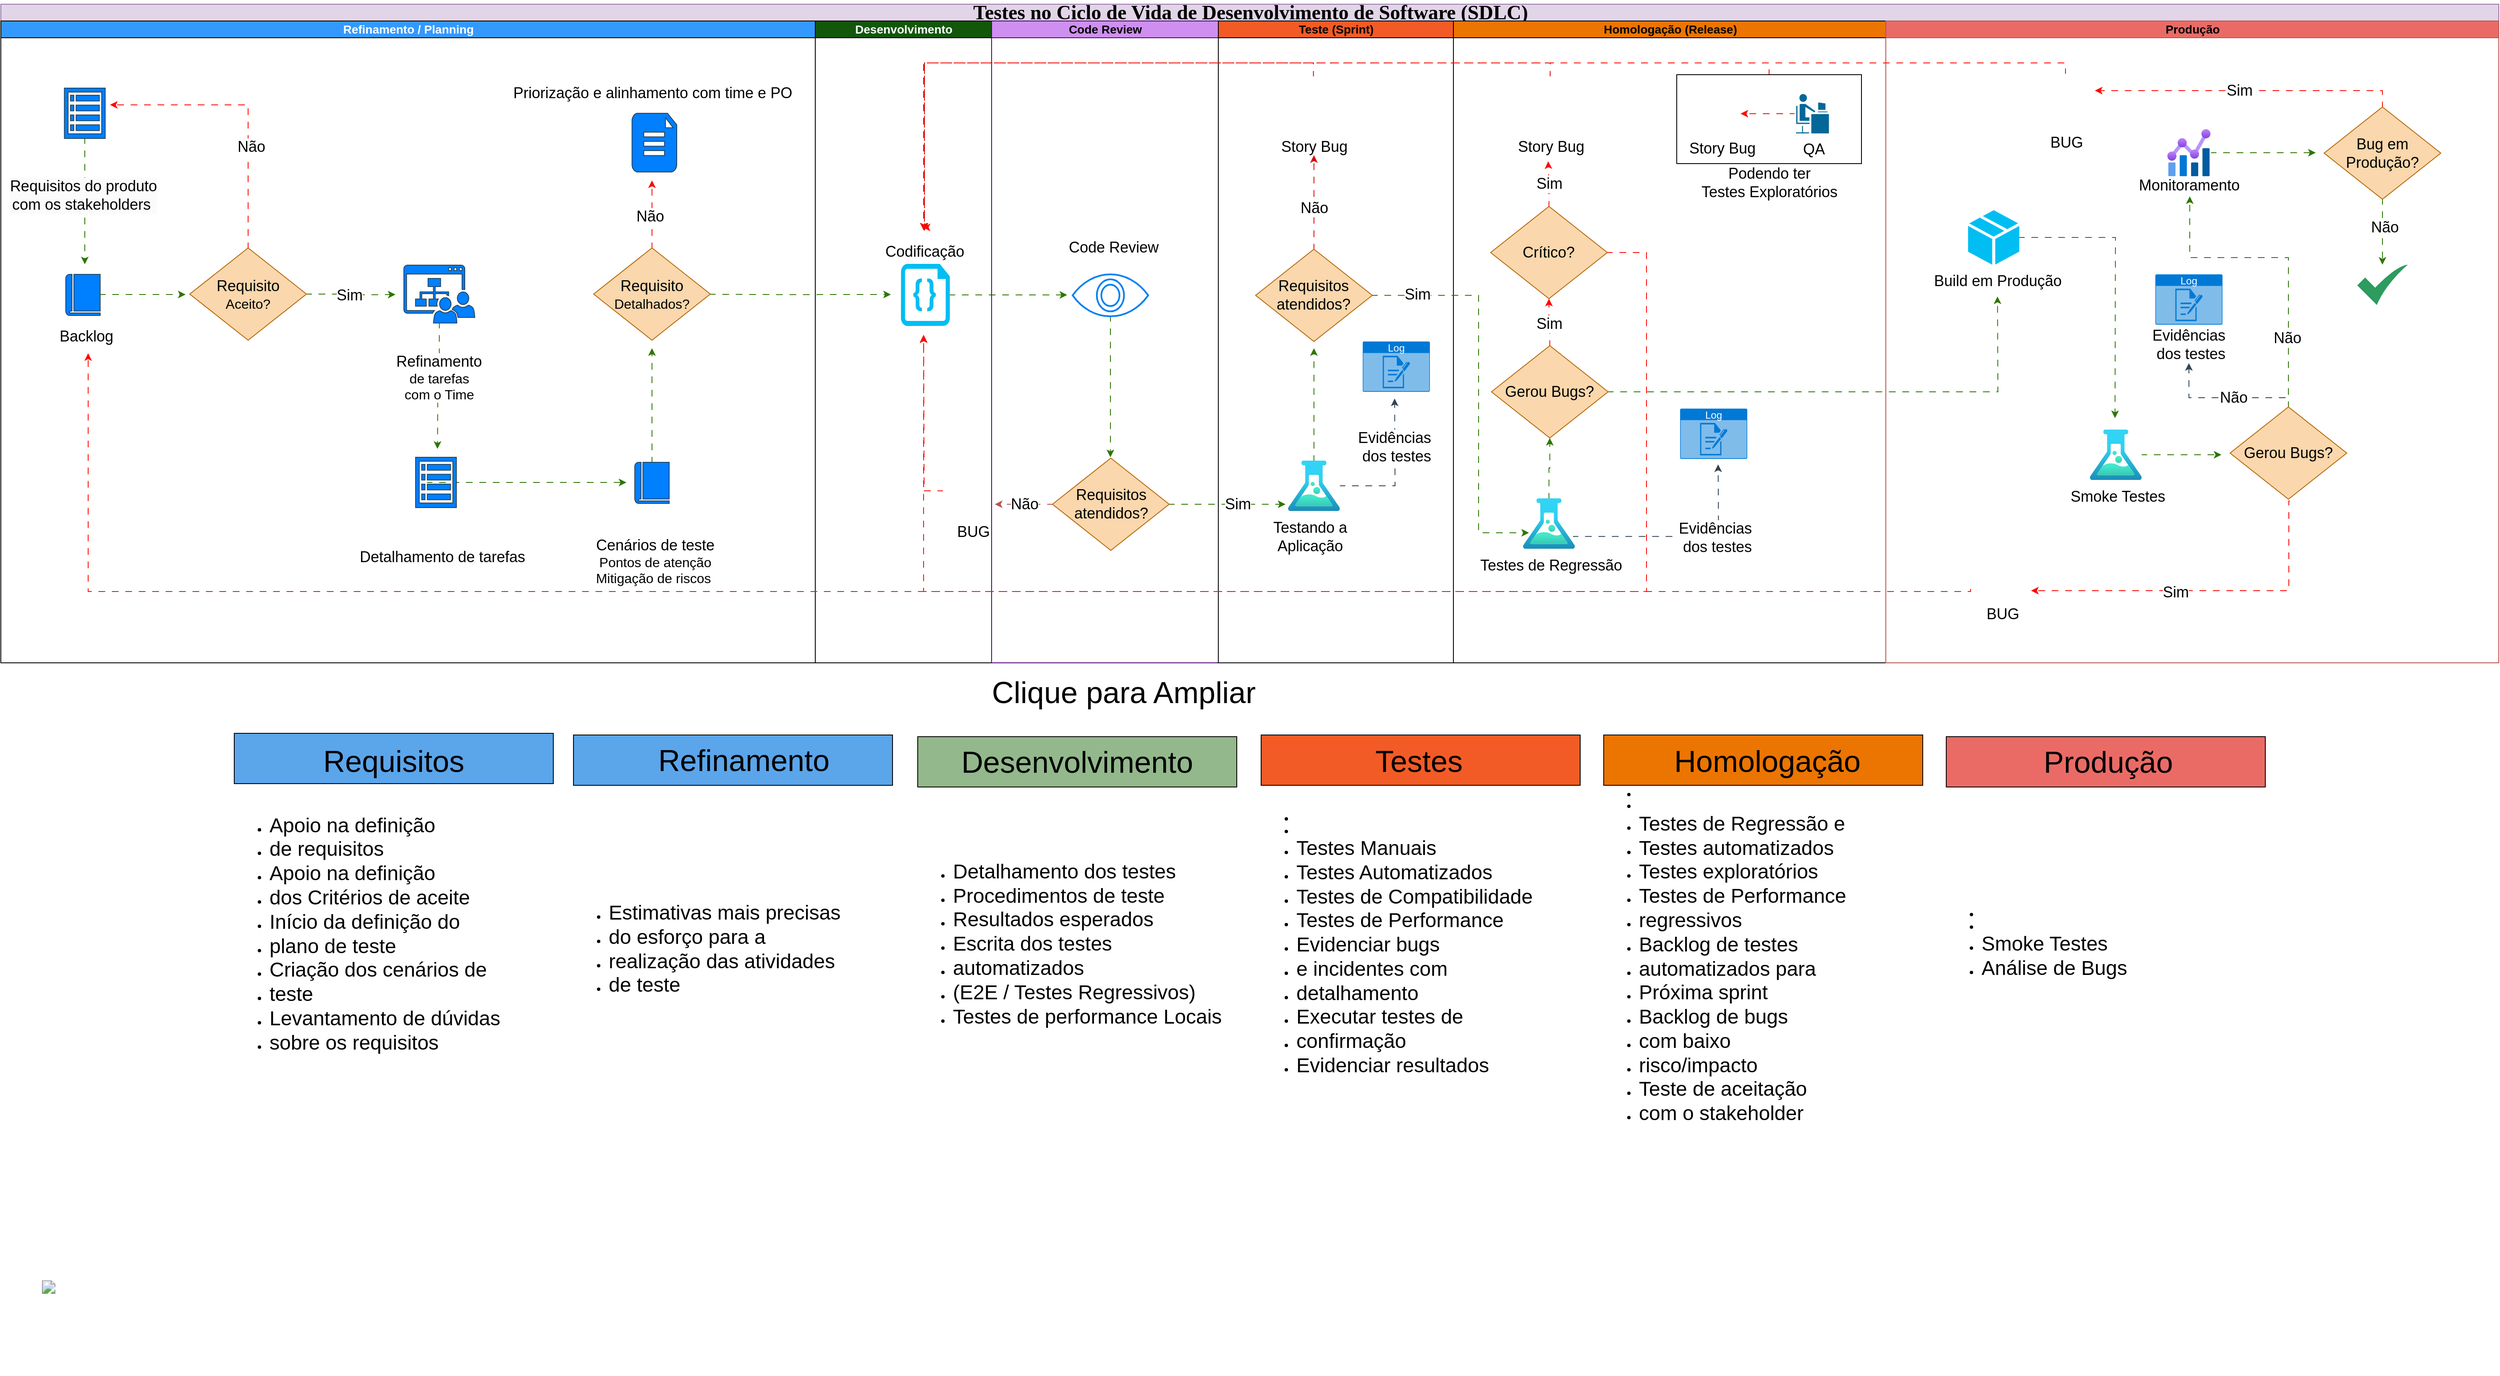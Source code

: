 <mxfile version="24.8.4">
  <diagram name="Page-1" id="74e2e168-ea6b-b213-b513-2b3c1d86103e">
    <mxGraphModel dx="3053" dy="1085" grid="0" gridSize="10" guides="1" tooltips="1" connect="1" arrows="1" fold="1" page="1" pageScale="1" pageWidth="1100" pageHeight="850" background="#FFFFFF" math="0" shadow="0">
      <root>
        <mxCell id="0" />
        <mxCell id="1" parent="0" />
        <mxCell id="77e6c97f196da883-1" value="&lt;font style=&quot;font-size: 24px;&quot;&gt;Testes no Ciclo de Vida de Desenvolvimento de Software (SDLC)&lt;/font&gt;" style="swimlane;html=1;childLayout=stackLayout;startSize=20;rounded=0;shadow=0;labelBackgroundColor=none;strokeWidth=1;fontFamily=Verdana;fontSize=8;align=center;fillColor=#e1d5e7;strokeColor=#9673a6;" parent="1" vertex="1">
          <mxGeometry x="70" y="5" width="2975" height="785" as="geometry" />
        </mxCell>
        <mxCell id="77e6c97f196da883-2" value="&lt;font style=&quot;font-size: 14px;&quot;&gt;Refinamento / Planning&lt;/font&gt;" style="swimlane;html=1;startSize=20;fillColor=#3399FF;strokeColor=#000000;fontColor=#ffffff;fillStyle=solid;gradientColor=none;" parent="77e6c97f196da883-1" vertex="1">
          <mxGeometry y="20" width="970" height="765" as="geometry">
            <mxRectangle y="20" width="32" height="730" as="alternateBounds" />
          </mxGeometry>
        </mxCell>
        <mxCell id="rSFsk-fasPT_X7yhRa_L-7" value="" style="edgeStyle=orthogonalEdgeStyle;rounded=0;orthogonalLoop=1;jettySize=auto;html=1;fillColor=#60a917;strokeColor=#2D7600;flowAnimation=1;" parent="77e6c97f196da883-2" source="rSFsk-fasPT_X7yhRa_L-2" edge="1">
          <mxGeometry relative="1" as="geometry">
            <mxPoint x="100" y="290" as="targetPoint" />
          </mxGeometry>
        </mxCell>
        <mxCell id="rSFsk-fasPT_X7yhRa_L-8" value="&lt;div style=&quot;font-size: 12px; background-color: rgb(251, 251, 251);&quot;&gt;&lt;span style=&quot;font-size: 18px;&quot;&gt;Requisitos do produto&lt;/span&gt;&lt;/div&gt;&lt;div style=&quot;font-size: 12px; background-color: rgb(251, 251, 251);&quot;&gt;&lt;span style=&quot;font-size: 18px;&quot;&gt;com os stakeholders&amp;nbsp;&lt;/span&gt;&lt;/div&gt;" style="edgeLabel;html=1;align=center;verticalAlign=middle;resizable=0;points=[];" parent="rSFsk-fasPT_X7yhRa_L-7" vertex="1" connectable="0">
          <mxGeometry x="0.608" y="-2" relative="1" as="geometry">
            <mxPoint y="-53" as="offset" />
          </mxGeometry>
        </mxCell>
        <mxCell id="rSFsk-fasPT_X7yhRa_L-2" value="" style="sketch=0;html=1;aspect=fixed;strokeColor=#23445d;shadow=0;fillColor=#007FFF;verticalAlign=top;labelPosition=center;verticalLabelPosition=bottom;shape=mxgraph.gcp2.view_list;" parent="77e6c97f196da883-2" vertex="1">
          <mxGeometry x="75.7" y="80" width="48.6" height="60" as="geometry" />
        </mxCell>
        <mxCell id="rSFsk-fasPT_X7yhRa_L-5" value="" style="sketch=0;pointerEvents=1;shadow=0;dashed=0;html=1;strokeColor=#23445d;fillColor=#007FFF;labelPosition=center;verticalLabelPosition=bottom;verticalAlign=top;outlineConnect=0;align=center;shape=mxgraph.office.concepts.book_journal;" parent="77e6c97f196da883-2" vertex="1">
          <mxGeometry x="77.3" y="302" width="41" height="49" as="geometry" />
        </mxCell>
        <mxCell id="rSFsk-fasPT_X7yhRa_L-6" value="&lt;span style=&quot;font-size: 18px;&quot;&gt;Backlog&amp;nbsp;&lt;/span&gt;" style="text;html=1;align=center;verticalAlign=middle;resizable=0;points=[];autosize=1;strokeColor=none;fillColor=none;" parent="77e6c97f196da883-2" vertex="1">
          <mxGeometry x="58.8" y="356" width="90" height="40" as="geometry" />
        </mxCell>
        <mxCell id="rSFsk-fasPT_X7yhRa_L-19" style="edgeStyle=orthogonalEdgeStyle;rounded=0;orthogonalLoop=1;jettySize=auto;html=1;fillColor=#60a917;strokeColor=#2D7600;flowAnimation=1;" parent="77e6c97f196da883-2" source="rSFsk-fasPT_X7yhRa_L-9" edge="1">
          <mxGeometry relative="1" as="geometry">
            <mxPoint x="470" y="326" as="targetPoint" />
          </mxGeometry>
        </mxCell>
        <mxCell id="rSFsk-fasPT_X7yhRa_L-20" value="&lt;font style=&quot;font-size: 18px;&quot;&gt;Sim&lt;/font&gt;" style="edgeLabel;html=1;align=center;verticalAlign=middle;resizable=0;points=[];" parent="rSFsk-fasPT_X7yhRa_L-19" vertex="1" connectable="0">
          <mxGeometry x="-0.057" y="-1" relative="1" as="geometry">
            <mxPoint as="offset" />
          </mxGeometry>
        </mxCell>
        <mxCell id="rSFsk-fasPT_X7yhRa_L-9" value="&lt;div&gt;&lt;font style=&quot;font-size: 18px;&quot;&gt;Requisito&lt;/font&gt;&lt;/div&gt;&lt;div&gt;&lt;font size=&quot;3&quot;&gt;Aceito?&lt;/font&gt;&lt;/div&gt;" style="rhombus;whiteSpace=wrap;html=1;fillColor=#fad7ac;strokeColor=#b46504;" parent="77e6c97f196da883-2" vertex="1">
          <mxGeometry x="225" y="270.5" width="139" height="110" as="geometry" />
        </mxCell>
        <mxCell id="rSFsk-fasPT_X7yhRa_L-10" style="edgeStyle=orthogonalEdgeStyle;rounded=0;orthogonalLoop=1;jettySize=auto;html=1;fillColor=#60a917;strokeColor=#2D7600;flowAnimation=1;" parent="77e6c97f196da883-2" source="rSFsk-fasPT_X7yhRa_L-5" edge="1">
          <mxGeometry relative="1" as="geometry">
            <mxPoint x="220" y="326" as="targetPoint" />
          </mxGeometry>
        </mxCell>
        <mxCell id="rSFsk-fasPT_X7yhRa_L-15" style="edgeStyle=orthogonalEdgeStyle;rounded=0;orthogonalLoop=1;jettySize=auto;html=1;exitX=0.5;exitY=0;exitDx=0;exitDy=0;strokeColor=#ff0800;flowAnimation=1;" parent="77e6c97f196da883-2" source="rSFsk-fasPT_X7yhRa_L-9" edge="1">
          <mxGeometry relative="1" as="geometry">
            <mxPoint x="130" y="100" as="targetPoint" />
            <Array as="points">
              <mxPoint x="295" y="100" />
            </Array>
          </mxGeometry>
        </mxCell>
        <mxCell id="rSFsk-fasPT_X7yhRa_L-16" value="&lt;font style=&quot;font-size: 18px;&quot;&gt;Não&lt;/font&gt;" style="edgeLabel;html=1;align=center;verticalAlign=middle;resizable=0;points=[];" parent="rSFsk-fasPT_X7yhRa_L-15" vertex="1" connectable="0">
          <mxGeometry x="-0.279" y="-3" relative="1" as="geometry">
            <mxPoint as="offset" />
          </mxGeometry>
        </mxCell>
        <mxCell id="rSFsk-fasPT_X7yhRa_L-18" value="" style="sketch=0;pointerEvents=1;shadow=0;dashed=0;html=1;strokeColor=#23445d;fillColor=#007FFF;labelPosition=center;verticalLabelPosition=bottom;verticalAlign=top;outlineConnect=0;align=center;shape=mxgraph.office.sites.site_team;" parent="77e6c97f196da883-2" vertex="1">
          <mxGeometry x="480" y="291" width="84.49" height="69" as="geometry" />
        </mxCell>
        <mxCell id="rSFsk-fasPT_X7yhRa_L-28" style="edgeStyle=orthogonalEdgeStyle;rounded=0;orthogonalLoop=1;jettySize=auto;html=1;fillColor=#60a917;strokeColor=#2D7600;flowAnimation=1;" parent="77e6c97f196da883-2" edge="1">
          <mxGeometry relative="1" as="geometry">
            <mxPoint x="745" y="550" as="targetPoint" />
            <mxPoint x="507.55" y="550" as="sourcePoint" />
          </mxGeometry>
        </mxCell>
        <mxCell id="rSFsk-fasPT_X7yhRa_L-22" value="" style="sketch=0;html=1;aspect=fixed;strokeColor=#23445d;shadow=0;fillColor=#007FFF;verticalAlign=top;labelPosition=center;verticalLabelPosition=bottom;shape=mxgraph.gcp2.view_list;" parent="77e6c97f196da883-2" vertex="1">
          <mxGeometry x="493.95" y="520" width="48.6" height="60" as="geometry" />
        </mxCell>
        <mxCell id="rSFsk-fasPT_X7yhRa_L-23" style="edgeStyle=orthogonalEdgeStyle;rounded=0;orthogonalLoop=1;jettySize=auto;html=1;fillColor=#60a917;strokeColor=#2D7600;flowAnimation=1;" parent="77e6c97f196da883-2" source="rSFsk-fasPT_X7yhRa_L-18" edge="1">
          <mxGeometry relative="1" as="geometry">
            <mxPoint x="520" y="510" as="targetPoint" />
          </mxGeometry>
        </mxCell>
        <mxCell id="rSFsk-fasPT_X7yhRa_L-24" value="&lt;div&gt;&lt;font style=&quot;font-size: 18px;&quot;&gt;Refinamento&amp;nbsp;&lt;/font&gt;&lt;/div&gt;&lt;div&gt;&lt;font size=&quot;3&quot;&gt;de tarefas&amp;nbsp;&lt;/font&gt;&lt;/div&gt;&lt;div&gt;&lt;font size=&quot;3&quot;&gt;com o Time&amp;nbsp;&lt;/font&gt;&lt;/div&gt;" style="edgeLabel;html=1;align=center;verticalAlign=middle;resizable=0;points=[];" parent="rSFsk-fasPT_X7yhRa_L-23" vertex="1" connectable="0">
          <mxGeometry x="-0.148" y="1" relative="1" as="geometry">
            <mxPoint as="offset" />
          </mxGeometry>
        </mxCell>
        <mxCell id="rSFsk-fasPT_X7yhRa_L-49" style="edgeStyle=orthogonalEdgeStyle;rounded=0;orthogonalLoop=1;jettySize=auto;html=1;fillColor=#60a917;strokeColor=#2D7600;flowAnimation=1;" parent="77e6c97f196da883-2" source="rSFsk-fasPT_X7yhRa_L-26" edge="1">
          <mxGeometry relative="1" as="geometry">
            <mxPoint x="775.5" y="390" as="targetPoint" />
          </mxGeometry>
        </mxCell>
        <mxCell id="rSFsk-fasPT_X7yhRa_L-26" value="" style="sketch=0;pointerEvents=1;shadow=0;dashed=0;html=1;strokeColor=#23445d;fillColor=#007FFF;labelPosition=center;verticalLabelPosition=bottom;verticalAlign=top;outlineConnect=0;align=center;shape=mxgraph.office.concepts.book_journal;" parent="77e6c97f196da883-2" vertex="1">
          <mxGeometry x="755" y="526" width="41" height="49" as="geometry" />
        </mxCell>
        <mxCell id="rSFsk-fasPT_X7yhRa_L-50" style="edgeStyle=orthogonalEdgeStyle;rounded=0;orthogonalLoop=1;jettySize=auto;html=1;fillColor=#f8cecc;strokeColor=#ff0800;flowAnimation=1;" parent="77e6c97f196da883-2" source="rSFsk-fasPT_X7yhRa_L-47" edge="1">
          <mxGeometry relative="1" as="geometry">
            <mxPoint x="775.5" y="190" as="targetPoint" />
          </mxGeometry>
        </mxCell>
        <mxCell id="rSFsk-fasPT_X7yhRa_L-53" value="&lt;font style=&quot;font-size: 18px;&quot;&gt;Não&lt;/font&gt;" style="edgeLabel;html=1;align=center;verticalAlign=middle;resizable=0;points=[];" parent="rSFsk-fasPT_X7yhRa_L-50" vertex="1" connectable="0">
          <mxGeometry x="-0.059" y="3" relative="1" as="geometry">
            <mxPoint as="offset" />
          </mxGeometry>
        </mxCell>
        <mxCell id="rSFsk-fasPT_X7yhRa_L-54" style="edgeStyle=orthogonalEdgeStyle;rounded=0;orthogonalLoop=1;jettySize=auto;html=1;fillColor=#60a917;strokeColor=#2D7600;flowAnimation=1;" parent="77e6c97f196da883-2" edge="1">
          <mxGeometry relative="1" as="geometry">
            <mxPoint x="1060" y="326" as="targetPoint" />
            <mxPoint x="796.91" y="325.571" as="sourcePoint" />
          </mxGeometry>
        </mxCell>
        <mxCell id="rSFsk-fasPT_X7yhRa_L-47" value="&lt;div&gt;&lt;font style=&quot;font-size: 18px;&quot;&gt;Requisito&lt;/font&gt;&lt;/div&gt;&lt;div&gt;&lt;font size=&quot;3&quot;&gt;Detalhados?&lt;/font&gt;&lt;/div&gt;" style="rhombus;whiteSpace=wrap;html=1;fillColor=#fad7ac;strokeColor=#b46504;" parent="77e6c97f196da883-2" vertex="1">
          <mxGeometry x="706" y="270.5" width="139" height="110" as="geometry" />
        </mxCell>
        <mxCell id="rSFsk-fasPT_X7yhRa_L-48" value="" style="verticalLabelPosition=bottom;html=1;verticalAlign=top;align=center;strokeColor=#23445d;fillColor=#007FFF;shape=mxgraph.azure.file_2;pointerEvents=1;" parent="77e6c97f196da883-2" vertex="1">
          <mxGeometry x="751.75" y="110" width="53.25" height="70" as="geometry" />
        </mxCell>
        <mxCell id="rSFsk-fasPT_X7yhRa_L-51" value="&lt;span style=&quot;font-size: 18px;&quot;&gt;Priorização e alinhamento com time e PO&lt;/span&gt;" style="text;html=1;align=center;verticalAlign=middle;resizable=0;points=[];autosize=1;strokeColor=none;fillColor=none;" parent="77e6c97f196da883-2" vertex="1">
          <mxGeometry x="596.38" y="66" width="360" height="40" as="geometry" />
        </mxCell>
        <mxCell id="77e6c97f196da883-3" value="&lt;font style=&quot;font-size: 14px;&quot;&gt;Desenvolvimento&lt;/font&gt;" style="swimlane;html=1;startSize=20;fillColor=#12570A;strokeColor=#000000;fontColor=#ffffff;fillStyle=solid;" parent="77e6c97f196da883-1" vertex="1">
          <mxGeometry x="970" y="20" width="210" height="765" as="geometry" />
        </mxCell>
        <mxCell id="rSFsk-fasPT_X7yhRa_L-61" style="edgeStyle=orthogonalEdgeStyle;rounded=0;orthogonalLoop=1;jettySize=auto;html=1;fillColor=#60a917;strokeColor=#2D7600;flowAnimation=1;" parent="77e6c97f196da883-3" source="rSFsk-fasPT_X7yhRa_L-52" edge="1">
          <mxGeometry relative="1" as="geometry">
            <mxPoint x="300.0" y="326.5" as="targetPoint" />
          </mxGeometry>
        </mxCell>
        <mxCell id="rSFsk-fasPT_X7yhRa_L-52" value="" style="verticalLabelPosition=bottom;html=1;verticalAlign=top;align=center;strokeColor=none;fillColor=#00BEF2;shape=mxgraph.azure.code_file;pointerEvents=1;" parent="77e6c97f196da883-3" vertex="1">
          <mxGeometry x="102" y="289.5" width="58.25" height="74" as="geometry" />
        </mxCell>
        <mxCell id="rSFsk-fasPT_X7yhRa_L-57" value="&lt;span style=&quot;font-size: 18px;&quot;&gt;Codificação&lt;/span&gt;" style="edgeLabel;html=1;align=center;verticalAlign=middle;resizable=0;points=[];" parent="77e6c97f196da883-3" vertex="1" connectable="0">
          <mxGeometry x="104.995" y="273.996" as="geometry">
            <mxPoint x="25" y="1" as="offset" />
          </mxGeometry>
        </mxCell>
        <mxCell id="77e6c97f196da883-4" value="&lt;font style=&quot;font-size: 14px;&quot;&gt;Code Review&lt;/font&gt;" style="swimlane;html=1;startSize=20;fillColor=#CF8FF0;strokeColor=#500075;fillStyle=solid;" parent="77e6c97f196da883-1" vertex="1">
          <mxGeometry x="1180" y="20" width="270" height="765" as="geometry" />
        </mxCell>
        <mxCell id="rSFsk-fasPT_X7yhRa_L-72" style="edgeStyle=orthogonalEdgeStyle;rounded=0;orthogonalLoop=1;jettySize=auto;html=1;exitX=1;exitY=0.5;exitDx=0;exitDy=0;fillColor=#60a917;strokeColor=#2D7600;flowAnimation=1;" parent="77e6c97f196da883-4" source="rSFsk-fasPT_X7yhRa_L-55" edge="1">
          <mxGeometry relative="1" as="geometry">
            <mxPoint x="350" y="576.059" as="targetPoint" />
          </mxGeometry>
        </mxCell>
        <mxCell id="rSFsk-fasPT_X7yhRa_L-73" value="&lt;font style=&quot;font-size: 18px;&quot;&gt;Sim&lt;/font&gt;" style="edgeLabel;html=1;align=center;verticalAlign=middle;resizable=0;points=[];" parent="rSFsk-fasPT_X7yhRa_L-72" vertex="1" connectable="0">
          <mxGeometry x="0.171" y="1" relative="1" as="geometry">
            <mxPoint as="offset" />
          </mxGeometry>
        </mxCell>
        <mxCell id="rSFsk-fasPT_X7yhRa_L-55" value="&lt;span style=&quot;font-size: 18px;&quot;&gt;Requisitos atendidos?&lt;/span&gt;" style="rhombus;whiteSpace=wrap;html=1;fillColor=#fad7ac;strokeColor=#b46504;" parent="77e6c97f196da883-4" vertex="1">
          <mxGeometry x="72.5" y="521" width="139" height="110" as="geometry" />
        </mxCell>
        <mxCell id="rSFsk-fasPT_X7yhRa_L-67" style="edgeStyle=orthogonalEdgeStyle;rounded=0;orthogonalLoop=1;jettySize=auto;html=1;fillColor=#60a917;strokeColor=#2D7600;flowAnimation=1;" parent="77e6c97f196da883-4" source="rSFsk-fasPT_X7yhRa_L-59" edge="1">
          <mxGeometry relative="1" as="geometry">
            <mxPoint x="141.5" y="520" as="targetPoint" />
          </mxGeometry>
        </mxCell>
        <mxCell id="rSFsk-fasPT_X7yhRa_L-59" value="" style="html=1;verticalLabelPosition=bottom;align=center;labelBackgroundColor=#ffffff;verticalAlign=top;strokeWidth=2;strokeColor=#0080F0;shadow=0;dashed=0;shape=mxgraph.ios7.icons.eye;" parent="77e6c97f196da883-4" vertex="1">
          <mxGeometry x="96.5" y="302" width="90" height="50" as="geometry" />
        </mxCell>
        <mxCell id="rSFsk-fasPT_X7yhRa_L-60" value="&lt;span style=&quot;font-size: 18px;&quot;&gt;Code Review&lt;/span&gt;" style="text;html=1;align=center;verticalAlign=middle;resizable=0;points=[];autosize=1;strokeColor=none;fillColor=none;" parent="77e6c97f196da883-4" vertex="1">
          <mxGeometry x="80" y="250" width="130" height="40" as="geometry" />
        </mxCell>
        <mxCell id="77e6c97f196da883-5" value="&lt;font style=&quot;font-size: 14px;&quot;&gt;Teste (Sprint)&lt;/font&gt;" style="swimlane;html=1;startSize=20;strokeColor=#000000;fillColor=#F25B25;" parent="77e6c97f196da883-1" vertex="1">
          <mxGeometry x="1450" y="20" width="280" height="765" as="geometry" />
        </mxCell>
        <mxCell id="rSFsk-fasPT_X7yhRa_L-76" style="edgeStyle=orthogonalEdgeStyle;rounded=0;orthogonalLoop=1;jettySize=auto;html=1;fillColor=#60a917;strokeColor=#2D7600;flowAnimation=1;" parent="77e6c97f196da883-5" source="rSFsk-fasPT_X7yhRa_L-68" edge="1">
          <mxGeometry relative="1" as="geometry">
            <mxPoint x="113.91" y="390" as="targetPoint" />
          </mxGeometry>
        </mxCell>
        <mxCell id="rSFsk-fasPT_X7yhRa_L-78" style="edgeStyle=orthogonalEdgeStyle;rounded=0;orthogonalLoop=1;jettySize=auto;html=1;fillColor=#647687;strokeColor=#314354;flowAnimation=1;" parent="77e6c97f196da883-5" source="rSFsk-fasPT_X7yhRa_L-68" edge="1">
          <mxGeometry relative="1" as="geometry">
            <mxPoint x="210" y="450" as="targetPoint" />
          </mxGeometry>
        </mxCell>
        <mxCell id="rSFsk-fasPT_X7yhRa_L-79" value="&lt;font style=&quot;font-size: 18px;&quot;&gt;Evidências&amp;nbsp;&lt;br&gt;dos testes&lt;/font&gt;" style="edgeLabel;html=1;align=center;verticalAlign=middle;resizable=0;points=[];" parent="rSFsk-fasPT_X7yhRa_L-78" vertex="1" connectable="0">
          <mxGeometry x="0.32" y="-1" relative="1" as="geometry">
            <mxPoint as="offset" />
          </mxGeometry>
        </mxCell>
        <mxCell id="rSFsk-fasPT_X7yhRa_L-68" value="" style="image;aspect=fixed;html=1;points=[];align=center;fontSize=12;image=img/lib/azure2/general/Load_Test.svg;" parent="77e6c97f196da883-5" vertex="1">
          <mxGeometry x="83" y="524" width="61.82" height="60" as="geometry" />
        </mxCell>
        <mxCell id="rSFsk-fasPT_X7yhRa_L-81" style="edgeStyle=orthogonalEdgeStyle;rounded=0;orthogonalLoop=1;jettySize=auto;html=1;fillColor=#f8cecc;strokeColor=#db0700;flowAnimation=1;" parent="77e6c97f196da883-5" source="rSFsk-fasPT_X7yhRa_L-74" edge="1">
          <mxGeometry relative="1" as="geometry">
            <mxPoint x="113.91" y="160" as="targetPoint" />
          </mxGeometry>
        </mxCell>
        <mxCell id="rSFsk-fasPT_X7yhRa_L-82" value="&lt;font style=&quot;font-size: 18px;&quot;&gt;Não&lt;/font&gt;" style="edgeLabel;html=1;align=center;verticalAlign=middle;resizable=0;points=[];" parent="rSFsk-fasPT_X7yhRa_L-81" vertex="1" connectable="0">
          <mxGeometry x="-0.121" relative="1" as="geometry">
            <mxPoint as="offset" />
          </mxGeometry>
        </mxCell>
        <mxCell id="rSFsk-fasPT_X7yhRa_L-74" value="&lt;span style=&quot;font-size: 18px;&quot;&gt;Requisitos atendidos?&lt;/span&gt;" style="rhombus;whiteSpace=wrap;html=1;fillColor=#fad7ac;strokeColor=#b46504;" parent="77e6c97f196da883-5" vertex="1">
          <mxGeometry x="44.41" y="272" width="139" height="110" as="geometry" />
        </mxCell>
        <mxCell id="rSFsk-fasPT_X7yhRa_L-77" value="Log" style="html=1;whiteSpace=wrap;strokeColor=none;fillColor=#0079D6;labelPosition=center;verticalLabelPosition=middle;verticalAlign=top;align=center;fontSize=12;outlineConnect=0;spacingTop=-6;fontColor=#FFFFFF;sketch=0;shape=mxgraph.sitemap.log;" parent="77e6c97f196da883-5" vertex="1">
          <mxGeometry x="172" y="382" width="80" height="60" as="geometry" />
        </mxCell>
        <mxCell id="rSFsk-fasPT_X7yhRa_L-84" style="edgeStyle=orthogonalEdgeStyle;rounded=0;orthogonalLoop=1;jettySize=auto;html=1;fillColor=#f8cecc;strokeColor=#db0700;flowAnimation=1;" parent="77e6c97f196da883-5" edge="1">
          <mxGeometry relative="1" as="geometry">
            <mxPoint x="-350" y="250" as="targetPoint" />
            <Array as="points">
              <mxPoint x="113" y="50" />
              <mxPoint x="-350" y="50" />
            </Array>
            <mxPoint x="113.333" y="66" as="sourcePoint" />
          </mxGeometry>
        </mxCell>
        <mxCell id="rSFsk-fasPT_X7yhRa_L-83" value="&lt;span style=&quot;font-size: 18px;&quot;&gt;Story Bug&lt;/span&gt;" style="text;html=1;align=center;verticalAlign=middle;resizable=0;points=[];autosize=1;strokeColor=none;fillColor=none;" parent="77e6c97f196da883-5" vertex="1">
          <mxGeometry x="63.91" y="130" width="100" height="40" as="geometry" />
        </mxCell>
        <mxCell id="rSFsk-fasPT_X7yhRa_L-92" value="&lt;div&gt;&lt;span style=&quot;font-size: 18px;&quot;&gt;Testando a&lt;/span&gt;&lt;/div&gt;&lt;div&gt;&lt;span style=&quot;font-size: 18px;&quot;&gt;Aplicação&lt;/span&gt;&lt;/div&gt;" style="edgeLabel;html=1;align=center;verticalAlign=middle;resizable=0;points=[];" parent="77e6c97f196da883-5" vertex="1" connectable="0">
          <mxGeometry x="113.912" y="620.002" as="geometry">
            <mxPoint x="-5" y="-5" as="offset" />
          </mxGeometry>
        </mxCell>
        <mxCell id="77e6c97f196da883-6" value="&lt;font style=&quot;font-size: 14px;&quot;&gt;Homologação (Release)&lt;/font&gt;" style="swimlane;html=1;startSize=20;fillColor=#EB7500;" parent="77e6c97f196da883-1" vertex="1">
          <mxGeometry x="1730" y="20" width="515" height="765" as="geometry" />
        </mxCell>
        <mxCell id="rSFsk-fasPT_X7yhRa_L-99" style="edgeStyle=orthogonalEdgeStyle;rounded=0;orthogonalLoop=1;jettySize=auto;html=1;fillColor=#fad9d5;strokeColor=#DB0700;flowAnimation=1;" parent="77e6c97f196da883-6" edge="1">
          <mxGeometry relative="1" as="geometry">
            <mxPoint x="-630" y="250" as="targetPoint" />
            <Array as="points">
              <mxPoint x="115" y="50" />
              <mxPoint x="-630" y="50" />
            </Array>
            <mxPoint x="115.25" y="66" as="sourcePoint" />
          </mxGeometry>
        </mxCell>
        <mxCell id="rSFsk-fasPT_X7yhRa_L-86" value="&lt;span style=&quot;font-size: 18px;&quot;&gt;Story Bug&lt;/span&gt;" style="text;html=1;align=center;verticalAlign=middle;resizable=0;points=[];autosize=1;strokeColor=none;fillColor=none;" parent="77e6c97f196da883-6" vertex="1">
          <mxGeometry x="65.82" y="130" width="100" height="40" as="geometry" />
        </mxCell>
        <mxCell id="rSFsk-fasPT_X7yhRa_L-106" style="edgeStyle=orthogonalEdgeStyle;rounded=0;orthogonalLoop=1;jettySize=auto;html=1;fillColor=#60a917;strokeColor=#2D7600;flowAnimation=1;" parent="77e6c97f196da883-6" source="rSFsk-fasPT_X7yhRa_L-88" target="rSFsk-fasPT_X7yhRa_L-94" edge="1">
          <mxGeometry relative="1" as="geometry" />
        </mxCell>
        <mxCell id="rSFsk-fasPT_X7yhRa_L-88" value="" style="image;aspect=fixed;html=1;points=[];align=center;fontSize=12;image=img/lib/azure2/general/Load_Test.svg;" parent="77e6c97f196da883-6" vertex="1">
          <mxGeometry x="82.91" y="569" width="61.82" height="60" as="geometry" />
        </mxCell>
        <mxCell id="rSFsk-fasPT_X7yhRa_L-93" value="&lt;span style=&quot;font-size: 18px;&quot;&gt;Testes de Regressão&lt;/span&gt;" style="edgeLabel;html=1;align=center;verticalAlign=middle;resizable=0;points=[];" parent="77e6c97f196da883-6" vertex="1" connectable="0">
          <mxGeometry x="115.822" y="649.002" as="geometry" />
        </mxCell>
        <mxCell id="rSFsk-fasPT_X7yhRa_L-104" style="edgeStyle=orthogonalEdgeStyle;rounded=0;orthogonalLoop=1;jettySize=auto;html=1;entryX=0.5;entryY=1;entryDx=0;entryDy=0;fillColor=#f8cecc;strokeColor=#ff0800;flowAnimation=1;" parent="77e6c97f196da883-6" source="rSFsk-fasPT_X7yhRa_L-94" target="rSFsk-fasPT_X7yhRa_L-97" edge="1">
          <mxGeometry relative="1" as="geometry" />
        </mxCell>
        <mxCell id="rSFsk-fasPT_X7yhRa_L-105" value="&lt;font style=&quot;font-size: 18px;&quot;&gt;Sim&lt;/font&gt;" style="edgeLabel;html=1;align=center;verticalAlign=middle;resizable=0;points=[];" parent="rSFsk-fasPT_X7yhRa_L-104" vertex="1" connectable="0">
          <mxGeometry x="-0.062" y="1" relative="1" as="geometry">
            <mxPoint as="offset" />
          </mxGeometry>
        </mxCell>
        <mxCell id="w7D7gaezyS0UYLQDGe1b-21" style="edgeStyle=orthogonalEdgeStyle;rounded=0;orthogonalLoop=1;jettySize=auto;html=1;fillColor=#60a917;strokeColor=#2D7600;flowAnimation=1;" parent="77e6c97f196da883-6" source="rSFsk-fasPT_X7yhRa_L-94" edge="1">
          <mxGeometry relative="1" as="geometry">
            <mxPoint x="648" y="328.333" as="targetPoint" />
          </mxGeometry>
        </mxCell>
        <mxCell id="rSFsk-fasPT_X7yhRa_L-94" value="&lt;span style=&quot;font-size: 18px;&quot;&gt;Gerou Bugs?&lt;/span&gt;" style="rhombus;whiteSpace=wrap;html=1;fillColor=#fad7ac;strokeColor=#b46504;" parent="77e6c97f196da883-6" vertex="1">
          <mxGeometry x="45.32" y="387" width="139" height="110" as="geometry" />
        </mxCell>
        <mxCell id="rSFsk-fasPT_X7yhRa_L-97" value="&lt;span style=&quot;font-size: 18px;&quot;&gt;Crítico?&lt;/span&gt;" style="rhombus;whiteSpace=wrap;html=1;fillColor=#fad7ac;strokeColor=#b46504;" parent="77e6c97f196da883-6" vertex="1">
          <mxGeometry x="44.32" y="221" width="139" height="110" as="geometry" />
        </mxCell>
        <mxCell id="rSFsk-fasPT_X7yhRa_L-101" style="edgeStyle=orthogonalEdgeStyle;rounded=0;orthogonalLoop=1;jettySize=auto;html=1;entryX=0.471;entryY=0.932;entryDx=0;entryDy=0;entryPerimeter=0;fillColor=#f8cecc;strokeColor=#ff0800;flowAnimation=1;" parent="77e6c97f196da883-6" source="rSFsk-fasPT_X7yhRa_L-97" target="rSFsk-fasPT_X7yhRa_L-86" edge="1">
          <mxGeometry relative="1" as="geometry" />
        </mxCell>
        <mxCell id="rSFsk-fasPT_X7yhRa_L-102" value="&lt;font style=&quot;font-size: 18px;&quot;&gt;Sim&lt;/font&gt;" style="edgeLabel;html=1;align=center;verticalAlign=middle;resizable=0;points=[];" parent="rSFsk-fasPT_X7yhRa_L-101" vertex="1" connectable="0">
          <mxGeometry x="0.051" y="-1" relative="1" as="geometry">
            <mxPoint as="offset" />
          </mxGeometry>
        </mxCell>
        <mxCell id="rSFsk-fasPT_X7yhRa_L-107" style="edgeStyle=orthogonalEdgeStyle;rounded=0;orthogonalLoop=1;jettySize=auto;html=1;fillColor=#647687;strokeColor=#314354;flowAnimation=1;entryX=0;entryY=0.5;entryDx=0;entryDy=0;entryPerimeter=0;exitX=0.962;exitY=0.756;exitDx=0;exitDy=0;exitPerimeter=0;" parent="77e6c97f196da883-6" source="rSFsk-fasPT_X7yhRa_L-88" edge="1">
          <mxGeometry relative="1" as="geometry">
            <mxPoint x="315.27" y="528.53" as="targetPoint" />
            <mxPoint x="190.0" y="610.53" as="sourcePoint" />
          </mxGeometry>
        </mxCell>
        <mxCell id="rSFsk-fasPT_X7yhRa_L-108" value="&lt;font style=&quot;font-size: 18px;&quot;&gt;Evidências&amp;nbsp;&lt;br&gt;dos testes&lt;/font&gt;" style="edgeLabel;html=1;align=center;verticalAlign=middle;resizable=0;points=[];" parent="rSFsk-fasPT_X7yhRa_L-107" vertex="1" connectable="0">
          <mxGeometry x="0.32" y="-1" relative="1" as="geometry">
            <mxPoint as="offset" />
          </mxGeometry>
        </mxCell>
        <mxCell id="rSFsk-fasPT_X7yhRa_L-109" value="Log" style="html=1;whiteSpace=wrap;strokeColor=none;fillColor=#0079D6;labelPosition=center;verticalLabelPosition=middle;verticalAlign=top;align=center;fontSize=12;outlineConnect=0;spacingTop=-6;fontColor=#FFFFFF;sketch=0;shape=mxgraph.sitemap.log;" parent="77e6c97f196da883-6" vertex="1">
          <mxGeometry x="270" y="462" width="80" height="60" as="geometry" />
        </mxCell>
        <mxCell id="w7D7gaezyS0UYLQDGe1b-67" style="edgeStyle=orthogonalEdgeStyle;rounded=0;orthogonalLoop=1;jettySize=auto;html=1;fillColor=#f8cecc;gradientColor=#ea6b66;strokeColor=#f00800;flowAnimation=1;" parent="77e6c97f196da883-6" source="w7D7gaezyS0UYLQDGe1b-6" edge="1">
          <mxGeometry relative="1" as="geometry">
            <mxPoint x="-630.923" y="249.615" as="targetPoint" />
            <Array as="points">
              <mxPoint x="376" y="50" />
              <mxPoint x="-631" y="50" />
            </Array>
          </mxGeometry>
        </mxCell>
        <mxCell id="w7D7gaezyS0UYLQDGe1b-6" value="" style="rounded=0;whiteSpace=wrap;html=1;" parent="77e6c97f196da883-6" vertex="1">
          <mxGeometry x="266" y="64" width="220" height="106" as="geometry" />
        </mxCell>
        <mxCell id="w7D7gaezyS0UYLQDGe1b-17" style="edgeStyle=orthogonalEdgeStyle;rounded=0;orthogonalLoop=1;jettySize=auto;html=1;entryX=1;entryY=0.5;entryDx=0;entryDy=0;fillColor=#f8cecc;strokeColor=#ff0800;flowAnimation=1;" parent="77e6c97f196da883-6" source="w7D7gaezyS0UYLQDGe1b-12" target="w7D7gaezyS0UYLQDGe1b-16" edge="1">
          <mxGeometry relative="1" as="geometry" />
        </mxCell>
        <mxCell id="w7D7gaezyS0UYLQDGe1b-12" value="" style="shape=mxgraph.cisco.people.androgenous_person;html=1;pointerEvents=1;dashed=0;fillColor=#036897;strokeColor=#ffffff;strokeWidth=2;verticalLabelPosition=bottom;verticalAlign=top;align=center;outlineConnect=0;" parent="77e6c97f196da883-6" vertex="1">
          <mxGeometry x="407" y="86" width="41.23" height="49" as="geometry" />
        </mxCell>
        <mxCell id="w7D7gaezyS0UYLQDGe1b-14" value="&lt;font style=&quot;font-size: 18px;&quot;&gt;QA&lt;/font&gt;" style="text;html=1;align=center;verticalAlign=middle;resizable=0;points=[];autosize=1;strokeColor=none;fillColor=none;" parent="77e6c97f196da883-6" vertex="1">
          <mxGeometry x="406.61" y="136" width="44" height="34" as="geometry" />
        </mxCell>
        <mxCell id="w7D7gaezyS0UYLQDGe1b-15" value="&lt;span style=&quot;font-size: 18px;&quot;&gt;Story Bug&lt;/span&gt;" style="text;html=1;align=center;verticalAlign=middle;resizable=0;points=[];autosize=1;strokeColor=none;fillColor=none;" parent="77e6c97f196da883-6" vertex="1">
          <mxGeometry x="270.0" y="132" width="100" height="40" as="geometry" />
        </mxCell>
        <mxCell id="w7D7gaezyS0UYLQDGe1b-16" value="" style="shape=image;html=1;verticalAlign=top;verticalLabelPosition=bottom;labelBackgroundColor=#ffffff;imageAspect=0;aspect=fixed;image=https://cdn2.iconfinder.com/data/icons/crystalproject/128x128/apps/bug.png" parent="77e6c97f196da883-6" vertex="1">
          <mxGeometry x="291" y="85" width="51" height="51" as="geometry" />
        </mxCell>
        <mxCell id="w7D7gaezyS0UYLQDGe1b-11" value="&lt;font style=&quot;font-size: 18px;&quot;&gt;Podendo ter&lt;br&gt;Testes Exploratórios&lt;/font&gt;" style="text;html=1;align=center;verticalAlign=middle;resizable=0;points=[];autosize=1;strokeColor=none;fillColor=none;" parent="77e6c97f196da883-6" vertex="1">
          <mxGeometry x="286" y="165" width="180" height="55" as="geometry" />
        </mxCell>
        <mxCell id="w7D7gaezyS0UYLQDGe1b-5" value="" style="shape=image;html=1;verticalAlign=top;verticalLabelPosition=bottom;labelBackgroundColor=#ffffff;imageAspect=0;aspect=fixed;image=https://cdn2.iconfinder.com/data/icons/crystalproject/128x128/apps/bug.png" parent="77e6c97f196da883-6" vertex="1">
          <mxGeometry x="80.82" y="70" width="70" height="70" as="geometry" />
        </mxCell>
        <mxCell id="w7D7gaezyS0UYLQDGe1b-40" style="edgeStyle=orthogonalEdgeStyle;rounded=0;orthogonalLoop=1;jettySize=auto;html=1;fillColor=#f8cecc;strokeColor=#ff0800;flowAnimation=1;" parent="77e6c97f196da883-6" edge="1">
          <mxGeometry relative="1" as="geometry">
            <mxPoint x="-631" y="374" as="targetPoint" />
            <mxPoint x="616" y="677.0" as="sourcePoint" />
            <Array as="points">
              <mxPoint x="616" y="680" />
              <mxPoint x="-631" y="680" />
            </Array>
          </mxGeometry>
        </mxCell>
        <mxCell id="rSFsk-fasPT_X7yhRa_L-89" style="edgeStyle=orthogonalEdgeStyle;rounded=0;orthogonalLoop=1;jettySize=auto;html=1;fillColor=#60a917;strokeColor=#2D7600;flowAnimation=1;" parent="77e6c97f196da883-1" source="rSFsk-fasPT_X7yhRa_L-74" edge="1">
          <mxGeometry relative="1" as="geometry">
            <mxPoint x="1820" y="630" as="targetPoint" />
            <Array as="points">
              <mxPoint x="1760" y="347" />
              <mxPoint x="1760" y="630" />
            </Array>
          </mxGeometry>
        </mxCell>
        <mxCell id="rSFsk-fasPT_X7yhRa_L-91" value="&lt;font style=&quot;font-size: 18px;&quot;&gt;Sim&lt;/font&gt;" style="edgeLabel;html=1;align=center;verticalAlign=middle;resizable=0;points=[];" parent="rSFsk-fasPT_X7yhRa_L-89" vertex="1" connectable="0">
          <mxGeometry x="-0.775" y="1" relative="1" as="geometry">
            <mxPoint as="offset" />
          </mxGeometry>
        </mxCell>
        <mxCell id="w7D7gaezyS0UYLQDGe1b-19" style="edgeStyle=orthogonalEdgeStyle;rounded=0;orthogonalLoop=1;jettySize=auto;html=1;fillColor=#f8cecc;strokeColor=#ff0800;flowAnimation=1;" parent="77e6c97f196da883-1" source="rSFsk-fasPT_X7yhRa_L-97" target="rSFsk-fasPT_X7yhRa_L-6" edge="1">
          <mxGeometry relative="1" as="geometry">
            <Array as="points">
              <mxPoint x="1960" y="296" />
              <mxPoint x="1960" y="700" />
              <mxPoint x="104" y="700" />
            </Array>
          </mxGeometry>
        </mxCell>
        <mxCell id="77e6c97f196da883-7" value="&lt;font style=&quot;font-size: 14px;&quot;&gt;Produção&lt;/font&gt;" style="swimlane;html=1;startSize=20;fillColor=#EA6B66;strokeColor=#b85450;" parent="77e6c97f196da883-1" vertex="1">
          <mxGeometry x="2245" y="20" width="730" height="765" as="geometry" />
        </mxCell>
        <mxCell id="w7D7gaezyS0UYLQDGe1b-25" style="edgeStyle=orthogonalEdgeStyle;rounded=0;orthogonalLoop=1;jettySize=auto;html=1;fillColor=#60a917;strokeColor=#2D7600;flowAnimation=1;" parent="77e6c97f196da883-7" source="w7D7gaezyS0UYLQDGe1b-20" edge="1">
          <mxGeometry relative="1" as="geometry">
            <mxPoint x="273" y="473.333" as="targetPoint" />
          </mxGeometry>
        </mxCell>
        <mxCell id="w7D7gaezyS0UYLQDGe1b-20" value="" style="verticalLabelPosition=bottom;html=1;verticalAlign=top;align=center;strokeColor=none;fillColor=#00BEF2;shape=mxgraph.azure.cloud_service_package_file;" parent="77e6c97f196da883-7" vertex="1">
          <mxGeometry x="98" y="225.5" width="61" height="65" as="geometry" />
        </mxCell>
        <mxCell id="w7D7gaezyS0UYLQDGe1b-22" value="&lt;span style=&quot;font-size: 18px;&quot;&gt;Build em Produção&lt;/span&gt;" style="text;html=1;align=center;verticalAlign=middle;resizable=0;points=[];autosize=1;strokeColor=none;fillColor=none;" parent="77e6c97f196da883-7" vertex="1">
          <mxGeometry x="48" y="293" width="170" height="34" as="geometry" />
        </mxCell>
        <mxCell id="w7D7gaezyS0UYLQDGe1b-28" style="edgeStyle=orthogonalEdgeStyle;rounded=0;orthogonalLoop=1;jettySize=auto;html=1;fillColor=#60a917;strokeColor=#2D7600;flowAnimation=1;" parent="77e6c97f196da883-7" source="w7D7gaezyS0UYLQDGe1b-23" edge="1">
          <mxGeometry relative="1" as="geometry">
            <mxPoint x="399.667" y="517" as="targetPoint" />
          </mxGeometry>
        </mxCell>
        <mxCell id="w7D7gaezyS0UYLQDGe1b-23" value="" style="image;aspect=fixed;html=1;points=[];align=center;fontSize=12;image=img/lib/azure2/general/Load_Test.svg;" parent="77e6c97f196da883-7" vertex="1">
          <mxGeometry x="243" y="487" width="61.82" height="60" as="geometry" />
        </mxCell>
        <mxCell id="w7D7gaezyS0UYLQDGe1b-24" value="&lt;span style=&quot;font-size: 18px;&quot;&gt;Smoke Testes&lt;/span&gt;" style="edgeLabel;html=1;align=center;verticalAlign=middle;resizable=0;points=[];" parent="77e6c97f196da883-7" vertex="1" connectable="0">
          <mxGeometry x="275.912" y="567.002" as="geometry" />
        </mxCell>
        <mxCell id="w7D7gaezyS0UYLQDGe1b-41" style="edgeStyle=orthogonalEdgeStyle;rounded=0;orthogonalLoop=1;jettySize=auto;html=1;entryX=1;entryY=0.5;entryDx=0;entryDy=0;fillColor=#f8cecc;strokeColor=#fa0800;flowAnimation=1;" parent="77e6c97f196da883-7" edge="1">
          <mxGeometry relative="1" as="geometry">
            <mxPoint x="481" y="572" as="sourcePoint" />
            <mxPoint x="173.0" y="679" as="targetPoint" />
            <Array as="points">
              <mxPoint x="480" y="679" />
            </Array>
          </mxGeometry>
        </mxCell>
        <mxCell id="w7D7gaezyS0UYLQDGe1b-42" value="&lt;font style=&quot;font-size: 18px;&quot;&gt;Sim&lt;/font&gt;" style="edgeLabel;html=1;align=center;verticalAlign=middle;resizable=0;points=[];" parent="w7D7gaezyS0UYLQDGe1b-41" vertex="1" connectable="0">
          <mxGeometry x="0.171" y="2" relative="1" as="geometry">
            <mxPoint as="offset" />
          </mxGeometry>
        </mxCell>
        <mxCell id="w7D7gaezyS0UYLQDGe1b-45" style="edgeStyle=orthogonalEdgeStyle;rounded=0;orthogonalLoop=1;jettySize=auto;html=1;fillColor=#647687;strokeColor=#314354;flowAnimation=1;" parent="77e6c97f196da883-7" source="w7D7gaezyS0UYLQDGe1b-26" edge="1">
          <mxGeometry relative="1" as="geometry">
            <mxPoint x="361" y="407.8" as="targetPoint" />
            <Array as="points">
              <mxPoint x="479" y="449" />
              <mxPoint x="361" y="449" />
            </Array>
          </mxGeometry>
        </mxCell>
        <mxCell id="w7D7gaezyS0UYLQDGe1b-50" value="&lt;font style=&quot;font-size: 18px;&quot;&gt;Não&lt;/font&gt;" style="edgeLabel;html=1;align=center;verticalAlign=middle;resizable=0;points=[];" parent="w7D7gaezyS0UYLQDGe1b-45" vertex="1" connectable="0">
          <mxGeometry x="0.002" relative="1" as="geometry">
            <mxPoint x="9" as="offset" />
          </mxGeometry>
        </mxCell>
        <mxCell id="w7D7gaezyS0UYLQDGe1b-54" style="edgeStyle=orthogonalEdgeStyle;rounded=0;orthogonalLoop=1;jettySize=auto;html=1;fillColor=#60a917;strokeColor=#2D7600;flowAnimation=1;" parent="77e6c97f196da883-7" source="w7D7gaezyS0UYLQDGe1b-26" edge="1">
          <mxGeometry relative="1" as="geometry">
            <mxPoint x="362" y="209" as="targetPoint" />
            <Array as="points">
              <mxPoint x="479" y="282" />
              <mxPoint x="362" y="282" />
            </Array>
          </mxGeometry>
        </mxCell>
        <mxCell id="w7D7gaezyS0UYLQDGe1b-55" value="&lt;font style=&quot;font-size: 18px;&quot;&gt;Não&lt;/font&gt;" style="edgeLabel;html=1;align=center;verticalAlign=middle;resizable=0;points=[];" parent="w7D7gaezyS0UYLQDGe1b-54" vertex="1" connectable="0">
          <mxGeometry x="-0.554" y="2" relative="1" as="geometry">
            <mxPoint as="offset" />
          </mxGeometry>
        </mxCell>
        <mxCell id="w7D7gaezyS0UYLQDGe1b-26" value="&lt;span style=&quot;font-size: 18px;&quot;&gt;Gerou Bugs?&lt;/span&gt;" style="rhombus;whiteSpace=wrap;html=1;fillColor=#fad7ac;strokeColor=#b46504;" parent="77e6c97f196da883-7" vertex="1">
          <mxGeometry x="410" y="460" width="139" height="110" as="geometry" />
        </mxCell>
        <mxCell id="w7D7gaezyS0UYLQDGe1b-33" value="&lt;span style=&quot;font-size: 18px;&quot;&gt;BUG&lt;/span&gt;" style="text;html=1;align=center;verticalAlign=middle;resizable=0;points=[];autosize=1;strokeColor=none;fillColor=none;" parent="77e6c97f196da883-7" vertex="1">
          <mxGeometry x="110.0" y="690" width="57" height="34" as="geometry" />
        </mxCell>
        <mxCell id="w7D7gaezyS0UYLQDGe1b-34" value="" style="shape=image;html=1;verticalAlign=top;verticalLabelPosition=bottom;labelBackgroundColor=#ffffff;imageAspect=0;aspect=fixed;image=https://cdn2.iconfinder.com/data/icons/crystalproject/128x128/apps/bug.png" parent="77e6c97f196da883-7" vertex="1">
          <mxGeometry x="103" y="627" width="70" height="70" as="geometry" />
        </mxCell>
        <mxCell id="w7D7gaezyS0UYLQDGe1b-43" value="Log" style="html=1;whiteSpace=wrap;strokeColor=none;fillColor=#0079D6;labelPosition=center;verticalLabelPosition=middle;verticalAlign=top;align=center;fontSize=12;outlineConnect=0;spacingTop=-6;fontColor=#FFFFFF;sketch=0;shape=mxgraph.sitemap.log;" parent="77e6c97f196da883-7" vertex="1">
          <mxGeometry x="321" y="302" width="80" height="60" as="geometry" />
        </mxCell>
        <mxCell id="w7D7gaezyS0UYLQDGe1b-46" value="&lt;font style=&quot;font-size: 18px;&quot;&gt;Evidências&amp;nbsp;&lt;br&gt;dos testes&lt;/font&gt;" style="edgeLabel;html=1;align=center;verticalAlign=middle;resizable=0;points=[];" parent="77e6c97f196da883-7" vertex="1" connectable="0">
          <mxGeometry x="-242.999" y="608.0" as="geometry">
            <mxPoint x="606" y="-222" as="offset" />
          </mxGeometry>
        </mxCell>
        <mxCell id="w7D7gaezyS0UYLQDGe1b-58" style="edgeStyle=orthogonalEdgeStyle;rounded=0;orthogonalLoop=1;jettySize=auto;html=1;fillColor=#60a917;strokeColor=#2D7600;flowAnimation=1;" parent="77e6c97f196da883-7" source="w7D7gaezyS0UYLQDGe1b-47" edge="1">
          <mxGeometry relative="1" as="geometry">
            <mxPoint x="512" y="157" as="targetPoint" />
          </mxGeometry>
        </mxCell>
        <mxCell id="w7D7gaezyS0UYLQDGe1b-47" value="" style="image;aspect=fixed;html=1;points=[];align=center;fontSize=12;image=img/lib/azure2/management_governance/Metrics.svg;" parent="77e6c97f196da883-7" vertex="1">
          <mxGeometry x="334.65" y="129" width="52.71" height="56" as="geometry" />
        </mxCell>
        <mxCell id="w7D7gaezyS0UYLQDGe1b-56" value="&lt;font style=&quot;font-size: 18px;&quot;&gt;Monitoramento&lt;/font&gt;" style="text;html=1;align=center;verticalAlign=middle;resizable=0;points=[];autosize=1;strokeColor=none;fillColor=none;" parent="77e6c97f196da883-7" vertex="1">
          <mxGeometry x="292" y="179" width="138" height="34" as="geometry" />
        </mxCell>
        <mxCell id="w7D7gaezyS0UYLQDGe1b-60" style="edgeStyle=orthogonalEdgeStyle;rounded=0;orthogonalLoop=1;jettySize=auto;html=1;fillColor=#60a917;strokeColor=#2D7600;flowAnimation=1;" parent="77e6c97f196da883-7" source="w7D7gaezyS0UYLQDGe1b-57" target="w7D7gaezyS0UYLQDGe1b-59" edge="1">
          <mxGeometry relative="1" as="geometry" />
        </mxCell>
        <mxCell id="w7D7gaezyS0UYLQDGe1b-61" value="&lt;font style=&quot;font-size: 18px;&quot;&gt;Não&lt;/font&gt;" style="edgeLabel;html=1;align=center;verticalAlign=middle;resizable=0;points=[];" parent="w7D7gaezyS0UYLQDGe1b-60" vertex="1" connectable="0">
          <mxGeometry x="-0.122" y="2" relative="1" as="geometry">
            <mxPoint y="-1" as="offset" />
          </mxGeometry>
        </mxCell>
        <mxCell id="w7D7gaezyS0UYLQDGe1b-64" style="edgeStyle=orthogonalEdgeStyle;rounded=0;orthogonalLoop=1;jettySize=auto;html=1;fillColor=#f8cecc;gradientColor=#ea6b66;strokeColor=#ff0800;flowAnimation=1;" parent="77e6c97f196da883-7" source="w7D7gaezyS0UYLQDGe1b-57" target="w7D7gaezyS0UYLQDGe1b-63" edge="1">
          <mxGeometry relative="1" as="geometry">
            <Array as="points">
              <mxPoint x="591" y="83" />
            </Array>
          </mxGeometry>
        </mxCell>
        <mxCell id="w7D7gaezyS0UYLQDGe1b-65" value="&lt;font style=&quot;font-size: 18px;&quot;&gt;Sim&lt;/font&gt;" style="edgeLabel;html=1;align=center;verticalAlign=middle;resizable=0;points=[];" parent="w7D7gaezyS0UYLQDGe1b-64" vertex="1" connectable="0">
          <mxGeometry x="-0.15" y="5" relative="1" as="geometry">
            <mxPoint x="-36" y="-5" as="offset" />
          </mxGeometry>
        </mxCell>
        <mxCell id="w7D7gaezyS0UYLQDGe1b-57" value="&lt;span style=&quot;font-size: 18px;&quot;&gt;Bug em Produção?&lt;/span&gt;" style="rhombus;whiteSpace=wrap;html=1;fillColor=#fad7ac;strokeColor=#b46504;" parent="77e6c97f196da883-7" vertex="1">
          <mxGeometry x="522" y="102.5" width="139" height="110" as="geometry" />
        </mxCell>
        <mxCell id="w7D7gaezyS0UYLQDGe1b-59" value="" style="sketch=0;html=1;aspect=fixed;strokeColor=none;shadow=0;align=center;fillColor=#2D9C5E;verticalAlign=top;labelPosition=center;verticalLabelPosition=bottom;shape=mxgraph.gcp2.check" parent="77e6c97f196da883-7" vertex="1">
          <mxGeometry x="561.5" y="290.5" width="60" height="48" as="geometry" />
        </mxCell>
        <mxCell id="w7D7gaezyS0UYLQDGe1b-62" value="&lt;span style=&quot;font-size: 18px;&quot;&gt;BUG&lt;/span&gt;" style="text;html=1;align=center;verticalAlign=middle;resizable=0;points=[];autosize=1;strokeColor=none;fillColor=none;" parent="77e6c97f196da883-7" vertex="1">
          <mxGeometry x="186.0" y="128" width="57" height="34" as="geometry" />
        </mxCell>
        <mxCell id="w7D7gaezyS0UYLQDGe1b-69" style="edgeStyle=orthogonalEdgeStyle;rounded=0;orthogonalLoop=1;jettySize=auto;html=1;fillColor=#f8cecc;gradientColor=#ea6b66;strokeColor=#ff0800;flowAnimation=1;" parent="77e6c97f196da883-7" edge="1">
          <mxGeometry relative="1" as="geometry">
            <mxPoint x="-1147" y="246" as="targetPoint" />
            <mxPoint x="214" y="63" as="sourcePoint" />
            <Array as="points">
              <mxPoint x="214" y="50" />
              <mxPoint x="-1146" y="50" />
              <mxPoint x="-1146" y="246" />
            </Array>
          </mxGeometry>
        </mxCell>
        <mxCell id="w7D7gaezyS0UYLQDGe1b-63" value="" style="shape=image;html=1;verticalAlign=top;verticalLabelPosition=bottom;labelBackgroundColor=#ffffff;imageAspect=0;aspect=fixed;image=https://cdn2.iconfinder.com/data/icons/crystalproject/128x128/apps/bug.png" parent="77e6c97f196da883-7" vertex="1">
          <mxGeometry x="179" y="65" width="70" height="70" as="geometry" />
        </mxCell>
        <mxCell id="rSFsk-fasPT_X7yhRa_L-25" value="&lt;br&gt;&lt;font style=&quot;font-size: 18px;&quot;&gt;&amp;nbsp;Detalhamento de tarefas&amp;nbsp;&amp;nbsp;&lt;/font&gt;" style="text;html=1;align=center;verticalAlign=middle;resizable=0;points=[];autosize=1;strokeColor=none;fillColor=none;" parent="1" vertex="1">
          <mxGeometry x="478" y="632" width="240" height="50" as="geometry" />
        </mxCell>
        <mxCell id="rSFsk-fasPT_X7yhRa_L-27" value="&lt;div&gt;&lt;font style=&quot;font-size: 18px;&quot;&gt;Cenários de teste&lt;/font&gt;&lt;/div&gt;&lt;div&gt;&lt;font size=&quot;3&quot;&gt;Pontos de atenção&lt;/font&gt;&lt;/div&gt;&lt;div&gt;&lt;font size=&quot;3&quot;&gt;Mitigação de riscos&amp;nbsp;&lt;/font&gt;&lt;/div&gt;" style="text;html=1;align=center;verticalAlign=middle;resizable=0;points=[];autosize=1;strokeColor=none;fillColor=none;" parent="1" vertex="1">
          <mxGeometry x="769" y="634" width="160" height="70" as="geometry" />
        </mxCell>
        <mxCell id="w7D7gaezyS0UYLQDGe1b-30" value="" style="shape=image;html=1;verticalAlign=top;verticalLabelPosition=bottom;labelBackgroundColor=#ffffff;imageAspect=0;aspect=fixed;image=https://cdn2.iconfinder.com/data/icons/crystalproject/128x128/apps/bug.png" parent="1" vertex="1">
          <mxGeometry x="1598.91" y="95" width="70" height="70" as="geometry" />
        </mxCell>
        <mxCell id="QuTmqwlnSlKRY2pRDbIC-257" value="&lt;span style=&quot;font-size: 18px;&quot;&gt;BUG&lt;/span&gt;" style="text;html=1;align=center;verticalAlign=middle;resizable=0;points=[];autosize=1;strokeColor=none;fillColor=none;" parent="1" vertex="1">
          <mxGeometry x="1199.0" y="617" width="57" height="34" as="geometry" />
        </mxCell>
        <mxCell id="QuTmqwlnSlKRY2pRDbIC-258" style="edgeStyle=orthogonalEdgeStyle;rounded=0;orthogonalLoop=1;jettySize=auto;html=1;fillColor=#f8cecc;strokeColor=#ff0800;flowAnimation=1;" parent="1" source="QuTmqwlnSlKRY2pRDbIC-259" edge="1">
          <mxGeometry relative="1" as="geometry">
            <mxPoint x="1169.057" y="399.698" as="targetPoint" />
          </mxGeometry>
        </mxCell>
        <mxCell id="QuTmqwlnSlKRY2pRDbIC-259" value="" style="shape=image;html=1;verticalAlign=top;verticalLabelPosition=bottom;labelBackgroundColor=#ffffff;imageAspect=0;aspect=fixed;image=https://cdn2.iconfinder.com/data/icons/crystalproject/128x128/apps/bug.png" parent="1" vertex="1">
          <mxGeometry x="1192.0" y="550" width="70" height="70" as="geometry" />
        </mxCell>
        <mxCell id="QuTmqwlnSlKRY2pRDbIC-261" style="edgeStyle=orthogonalEdgeStyle;rounded=0;orthogonalLoop=1;jettySize=auto;html=1;entryX=0.884;entryY=0.729;entryDx=0;entryDy=0;entryPerimeter=0;fillColor=#f8cecc;strokeColor=#b85450;flowAnimation=1;" parent="1" source="rSFsk-fasPT_X7yhRa_L-55" target="QuTmqwlnSlKRY2pRDbIC-259" edge="1">
          <mxGeometry relative="1" as="geometry" />
        </mxCell>
        <mxCell id="QuTmqwlnSlKRY2pRDbIC-262" value="&lt;span style=&quot;font-size: 18px;&quot;&gt;Não&lt;/span&gt;" style="edgeLabel;html=1;align=center;verticalAlign=middle;resizable=0;points=[];" parent="QuTmqwlnSlKRY2pRDbIC-261" vertex="1" connectable="0">
          <mxGeometry x="-0.027" relative="1" as="geometry">
            <mxPoint as="offset" />
          </mxGeometry>
        </mxCell>
        <UserObject label="&lt;span data-whi-clipboard=&quot;{:objects [{:deleted nil, :workspace-id #uuid &amp;quot;d70c2164-0b87-4cef-b747-356e14ad285b&amp;quot;, :owned? true, :item-id #uuid &amp;quot;f4df260b-36cf-4737-8edd-cfea47ed6d36&amp;quot;, :created #inst &amp;quot;2024-05-08T19:30:58.654-00:00&amp;quot;, :stag 6740, :item-type :object, :parent-id #uuid &amp;quot;1672b3db-de03-4f89-9bbf-267776fff83d&amp;quot;, :access :readwrite, :data {:text-anchor {:x 5088, :y 636}, :autosize false, :v 54, :content {#uuid &amp;quot;5eeded00-d189-4f80-8066-97593a570000&amp;quot; {:tag :p, :idx &amp;quot;12&amp;quot;, :content []}}, :object-type :w-icon, :outline-rect {:width 24, :height 24, :x 5076, :y 612}, :search &amp;quot;build&amp;quot;, :partition &amp;quot;g24-11&amp;quot;, :style {:color :white}, :hitboxes nil, :gfx [:g [:g {:transform &amp;quot;translate(5076 612) rotate(0 12 12)&amp;quot;} [:svg {:id &amp;quot;sf4df260b-36cf-4737-8edd-cfea47ed6d36&amp;quot;, :key &amp;quot;sf4df260b-36cf-4737-8edd-cfea47ed6d36&amp;quot;, :width 24, :height 24, :viewBox &amp;quot;0 0 24 24&amp;quot;, :data-icon-name &amp;quot;crane&amp;quot;, :data-icon-partition &amp;quot;g24-11&amp;quot;, :data-icon-color &amp;quot;#FFFFFF&amp;quot;} [:style &amp;quot;#sf4df260b-36cf-4737-8edd-cfea47ed6d36 *[fill=&#39;#444444&#39;], #sf4df260b-36cf-4737-8edd-cfea47ed6d36 *[fill=&#39;#444&#39;] {fill:#FFFFFF;}#sf4df260b-36cf-4737-8edd-cfea47ed6d36 *[stroke=&#39;#444444&#39;], #sf4df260b-36cf-4737-8edd-cfea47ed6d36 *[stroke=&#39;#444&#39;] {stroke:#FFFFFF;}&amp;quot;] [:include {:url &amp;quot;/s/icons/g24-11_6719bdde8caa44512a192219f947f3e4.json&amp;quot;, :key &amp;quot;crane&amp;quot;}]]] nil], :order [304], :icon-name &amp;quot;crane&amp;quot;, :rect {:width 24, :height 24, :x 5076, :y 612}, :parent-object-id #uuid &amp;quot;6ffaa66c-012e-4f70-984a-e1c80ed008d9&amp;quot;, :ref-item-deps nil}} {:deleted nil, :workspace-id #uuid &amp;quot;d70c2164-0b87-4cef-b747-356e14ad285b&amp;quot;, :owned? true, :item-id #uuid &amp;quot;876f5844-69b0-4e83-9f00-71904ded4c1d&amp;quot;, :created #inst &amp;quot;2024-11-06T19:02:31.038-00:00&amp;quot;, :stag 6761, :item-type :object, :parent-id #uuid &amp;quot;1672b3db-de03-4f89-9bbf-267776fff83d&amp;quot;, :access :readwrite, :data {:autosize true, :text-rect {:x 4357, :y 516, :width 316, :height 48}, :v 54, :content {#uuid &amp;quot;e042850d-b6e8-4587-9873-5c780a5e517f&amp;quot; {:tag :p, :idx &amp;quot;12/Y5tQ/&amp;quot;, :content [&amp;quot;Clique para ampliar!&amp;quot;]}}, :object-type :text, :only-block-tag :p, :style {:color :default, :text-align :left, :font-size :l2}, :hitboxes nil, :gfx [:g.content [:g [:g [:g [:g nil [:g nil] [:text {:fill &amp;quot;#293845&amp;quot;, :hover-props {}} [:tspan {:x 4357, :y 552.5, :font-family &amp;quot;DIN Next, system-ui, sans-serif&amp;quot;, :font-size 36, :font-style :normal, :font-weight :normal} &amp;quot;Clique para ampliar!&amp;quot;]]]]]]], :marks #{}, :order [409], :rect {:x 4357, :y 516, :width 316, :height 48}, :ref-item-deps nil}} {:deleted nil, :workspace-id #uuid &amp;quot;d70c2164-0b87-4cef-b747-356e14ad285b&amp;quot;, :owned? true, :item-id #uuid &amp;quot;1ec0515a-7aab-4c01-a4fb-007661ba87bd&amp;quot;, :created #inst &amp;quot;2024-05-08T19:30:58.689-00:00&amp;quot;, :stag 6742, :item-type :object, :parent-id #uuid &amp;quot;1672b3db-de03-4f89-9bbf-267776fff83d&amp;quot;, :access :readwrite, :data {:text-anchor {:x 4344, :y 636}, :autosize false, :v 54, :content {#uuid &amp;quot;5eeded00-f037-40ef-9dbd-8e6af1de0000&amp;quot; {:tag :p, :idx &amp;quot;12&amp;quot;, :content []}}, :object-type :w-icon, :outline-rect {:width 24, :height 24, :x 4332, :y 612}, :search &amp;quot;code&amp;quot;, :partition &amp;quot;g24-2&amp;quot;, :style {:color :white}, :hitboxes nil, :gfx [:g [:g {:transform &amp;quot;translate(4332 612) rotate(0 12 12)&amp;quot;} [:svg {:id &amp;quot;s1ec0515a-7aab-4c01-a4fb-007661ba87bd&amp;quot;, :key &amp;quot;s1ec0515a-7aab-4c01-a4fb-007661ba87bd&amp;quot;, :width 24, :height 24, :viewBox &amp;quot;0 0 24 24&amp;quot;, :data-icon-name &amp;quot;code&amp;quot;, :data-icon-partition &amp;quot;g24-2&amp;quot;, :data-icon-color &amp;quot;#FFFFFF&amp;quot;} [:style &amp;quot;#s1ec0515a-7aab-4c01-a4fb-007661ba87bd *[fill=&#39;#444444&#39;], #s1ec0515a-7aab-4c01-a4fb-007661ba87bd *[fill=&#39;#444&#39;] {fill:#FFFFFF;}#s1ec0515a-7aab-4c01-a4fb-007661ba87bd *[stroke=&#39;#444444&#39;], #s1ec0515a-7aab-4c01-a4fb-007661ba87bd *[stroke=&#39;#444&#39;] {stroke:#FFFFFF;}&amp;quot;] [:include {:url &amp;quot;/s/icons/g24-2_ce4123327b575dd39ec8c3272146dd83.json&amp;quot;, :key &amp;quot;code&amp;quot;}]]] nil], :order [305], :icon-name &amp;quot;code&amp;quot;, :rect {:width 24, :height 24, :x 4332, :y 612}, :parent-object-id #uuid &amp;quot;5e1e34e1-5bb1-47f4-a477-880da57cdadc&amp;quot;, :ref-item-deps nil}} {:deleted nil, :workspace-id #uuid &amp;quot;d70c2164-0b87-4cef-b747-356e14ad285b&amp;quot;, :owned? true, :item-id #uuid &amp;quot;5e1e34e1-5bb1-47f4-a477-880da57cdadc&amp;quot;, :created #inst &amp;quot;2024-05-08T19:30:58.709-00:00&amp;quot;, :stag 6743, :item-type :object, :parent-id #uuid &amp;quot;1672b3db-de03-4f89-9bbf-267776fff83d&amp;quot;, :access :readwrite, :data {:path #paper &amp;quot;[\&amp;quot;Path\&amp;quot;,{\&amp;quot;applyMatrix\&amp;quot;:true,\&amp;quot;segments\&amp;quot;:[[[4342.947,578.809],[0,0],[0.582,-1.551]],[[4347,576],[-1.657,0],[0,0]],[[4545,576],[0,0],[1.657,0]],[[4546.947,578.809],[0.582,-1.551],[0,0]],[[4513.053,669.191],[0,0],[-0.582,1.551]],[[4509,672],[1.657,0],[0,0]],[[4311,672],[0,0],[-1.657,0]],[[4309.053,669.191],[-0.582,1.551],[0,0]]],\&amp;quot;closed\&amp;quot;:true}]&amp;quot;, :text-rect {:x 4344, :y 612, :width 168, :height 24}, :shape-type :parallelogram, :v 54, :content {#uuid &amp;quot;3667ed9d-7251-4ab5-9c5c-ffee45abefca&amp;quot; {:tag :p, :idx &amp;quot;12&amp;quot;, :content [&amp;quot;Desenvolvimento&amp;quot;]}}, :object-type :shape, :ideal-height 96, :only-block-tag :p, :style {:color :dark-green, :deco :fill, :text-align :center}, :hitboxes nil, :gfx [:g [:path {:d &amp;quot;M4342.947,578.809c0.582,-1.551 2.397,-2.809 4.053,-2.809h198c1.657,0 2.528,1.258 1.947,2.809l-33.893,90.382c-0.582,1.551 -2.397,2.809 -4.053,2.809h-198c-1.657,0 -2.528,-1.258 -1.947,-2.809z&amp;quot;, :fill &amp;quot;#207868&amp;quot;}] [:g.content [:g [:g [:g [:g nil [:g nil] [:text {:fill &amp;quot;#FFFFFF&amp;quot;, :hover-props {}} [:tspan {:x 4361.418, :y 630.5, :font-family &amp;quot;DIN Next, system-ui, sans-serif&amp;quot;, :font-size 18, :font-style :normal, :font-weight :normal} &amp;quot;Desenvolvimento&amp;quot;]]]]]]]], :marks #{}, :order [295], :rect {:x 4308, :y 576, :width 240, :height 96}, :ref-item-deps nil}} {:deleted nil, :workspace-id #uuid &amp;quot;d70c2164-0b87-4cef-b747-356e14ad285b&amp;quot;, :owned? true, :item-id #uuid &amp;quot;6ffaa66c-012e-4f70-984a-e1c80ed008d9&amp;quot;, :created #inst &amp;quot;2024-05-08T19:30:58.737-00:00&amp;quot;, :stag 6744, :item-type :object, :parent-id #uuid &amp;quot;1672b3db-de03-4f89-9bbf-267776fff83d&amp;quot;, :access :readwrite, :data {:path #paper &amp;quot;[\&amp;quot;Path\&amp;quot;,{\&amp;quot;applyMatrix\&amp;quot;:true,\&amp;quot;segments\&amp;quot;:[[[5050.947,578.809],[0,0],[0.582,-1.551]],[[5055,576],[-1.657,0],[0,0]],[[5253,576],[0,0],[1.657,0]],[[5254.947,578.809],[0.582,-1.551],[0,0]],[[5221.053,669.191],[0,0],[-0.582,1.551]],[[5217,672],[1.657,0],[0,0]],[[5019,672],[0,0],[-1.657,0]],[[5017.053,669.191],[-0.582,1.551],[0,0]]],\&amp;quot;closed\&amp;quot;:true}]&amp;quot;, :text-rect {:x 5052, :y 612, :width 168, :height 24}, :shape-type :parallelogram, :v 54, :content {#uuid &amp;quot;3667ed9d-7251-4ab5-9c5c-ffee45abefca&amp;quot; {:tag :p, :idx &amp;quot;12&amp;quot;, :content [&amp;quot;Produção&amp;quot;]}}, :object-type :shape, :ideal-height 96, :only-block-tag :p, :style {:color :red, :deco :fill}, :hitboxes nil, :gfx [:g [:path {:d &amp;quot;M5050.947,578.809c0.582,-1.551 2.397,-2.809 4.053,-2.809h198c1.657,0 2.528,1.258 1.947,2.809l-33.893,90.382c-0.582,1.551 -2.397,2.809 -4.053,2.809h-198c-1.657,0 -2.528,-1.258 -1.947,-2.809z&amp;quot;, :fill &amp;quot;#D3455B&amp;quot;}] [:g.content [:g [:g [:g [:g nil [:g nil] [:text {:fill &amp;quot;#FFFFFF&amp;quot;, :hover-props {}} [:tspan {:x 5099.352, :y 630.5, :font-family &amp;quot;DIN Next, system-ui, sans-serif&amp;quot;, :font-size 18, :font-style :normal, :font-weight :normal} &amp;quot;Produção&amp;quot;]]]]]]]], :marks #{}, :order [297], :rect {:x 5016, :y 576, :width 240, :height 96}, :ref-item-deps nil}} {:deleted nil, :workspace-id #uuid &amp;quot;d70c2164-0b87-4cef-b747-356e14ad285b&amp;quot;, :owned? true, :item-id #uuid &amp;quot;05938a2b-3ad7-4e44-822f-0a0a831acc7d&amp;quot;, :created #inst &amp;quot;2024-05-08T19:30:58.746-00:00&amp;quot;, :stag 6745, :item-type :object, :parent-id #uuid &amp;quot;1672b3db-de03-4f89-9bbf-267776fff83d&amp;quot;, :access :readwrite, :data {:text-anchor {:x 4128, :y 636}, :autosize false, :v 54, :content {#uuid &amp;quot;5eeded00-ff89-49ec-a0ec-214fa7810000&amp;quot; {:tag :p, :idx &amp;quot;12&amp;quot;, :content []}}, :object-type :w-icon, :outline-rect {:width 24, :height 24, :x 4116, :y 612}, :search &amp;quot;list&amp;quot;, :partition &amp;quot;g24-5&amp;quot;, :style {:color :white}, :hitboxes nil, :gfx [:g [:g {:transform &amp;quot;translate(4116 612) rotate(0 12 12)&amp;quot;} [:svg {:id &amp;quot;s05938a2b-3ad7-4e44-822f-0a0a831acc7d&amp;quot;, :key &amp;quot;s05938a2b-3ad7-4e44-822f-0a0a831acc7d&amp;quot;, :width 24, :height 24, :viewBox &amp;quot;0 0 24 24&amp;quot;, :data-icon-name &amp;quot;list&amp;quot;, :data-icon-partition &amp;quot;g24-5&amp;quot;, :data-icon-color &amp;quot;#FFFFFF&amp;quot;} [:style &amp;quot;#s05938a2b-3ad7-4e44-822f-0a0a831acc7d *[fill=&#39;#444444&#39;], #s05938a2b-3ad7-4e44-822f-0a0a831acc7d *[fill=&#39;#444&#39;] {fill:#FFFFFF;}#s05938a2b-3ad7-4e44-822f-0a0a831acc7d *[stroke=&#39;#444444&#39;], #s05938a2b-3ad7-4e44-822f-0a0a831acc7d *[stroke=&#39;#444&#39;] {stroke:#FFFFFF;}&amp;quot;] [:include {:url &amp;quot;/s/icons/g24-5_9c13da82fb6d789a0ef14d063b296a29.json&amp;quot;, :key &amp;quot;list&amp;quot;}]]] nil], :order [307], :icon-name &amp;quot;list&amp;quot;, :rect {:width 24, :height 24, :x 4116, :y 612}, :parent-object-id #uuid &amp;quot;0c2f9dbc-3486-412f-b8bc-f0e81565e3b9&amp;quot;, :ref-item-deps nil}} {:deleted nil, :workspace-id #uuid &amp;quot;d70c2164-0b87-4cef-b747-356e14ad285b&amp;quot;, :owned? true, :item-id #uuid &amp;quot;2e187da2-aa19-4688-92de-c730d73cf6b2&amp;quot;, :created #inst &amp;quot;2024-05-08T22:16:27.605-00:00&amp;quot;, :stag 6746, :item-type :object, :parent-id #uuid &amp;quot;1672b3db-de03-4f89-9bbf-267776fff83d&amp;quot;, :access :readwrite, :data {:text-anchor {:x 4836, :y 636}, :autosize false, :v 54, :content {#uuid &amp;quot;5eeded00-d189-4f80-8066-97593a570000&amp;quot; {:tag :p, :idx &amp;quot;12&amp;quot;, :content []}}, :object-type :w-icon, :outline-rect {:width 24, :height 24, :x 4824, :y 612}, :search &amp;quot;build&amp;quot;, :partition &amp;quot;g24-11&amp;quot;, :style {:color :white}, :hitboxes nil, :gfx [:g [:g {:transform &amp;quot;translate(4824 612) rotate(0 12 12)&amp;quot;} [:svg {:id &amp;quot;s2e187da2-aa19-4688-92de-c730d73cf6b2&amp;quot;, :key &amp;quot;s2e187da2-aa19-4688-92de-c730d73cf6b2&amp;quot;, :width 24, :height 24, :viewBox &amp;quot;0 0 24 24&amp;quot;, :data-icon-name &amp;quot;crane&amp;quot;, :data-icon-partition &amp;quot;g24-11&amp;quot;, :data-icon-color &amp;quot;#FFFFFF&amp;quot;} [:style &amp;quot;#s2e187da2-aa19-4688-92de-c730d73cf6b2 *[fill=&#39;#444444&#39;], #s2e187da2-aa19-4688-92de-c730d73cf6b2 *[fill=&#39;#444&#39;] {fill:#FFFFFF;}#s2e187da2-aa19-4688-92de-c730d73cf6b2 *[stroke=&#39;#444444&#39;], #s2e187da2-aa19-4688-92de-c730d73cf6b2 *[stroke=&#39;#444&#39;] {stroke:#FFFFFF;}&amp;quot;] [:include {:url &amp;quot;/s/icons/g24-11_6719bdde8caa44512a192219f947f3e4.json&amp;quot;, :key &amp;quot;crane&amp;quot;}]]] nil], :order [315], :icon-name &amp;quot;crane&amp;quot;, :rect {:width 24, :height 24, :x 4824, :y 612}, :parent-object-id #uuid &amp;quot;f0535d32-d091-476c-8ee7-e855bded7b60&amp;quot;, :ref-item-deps nil}} {:deleted nil, :workspace-id #uuid &amp;quot;d70c2164-0b87-4cef-b747-356e14ad285b&amp;quot;, :owned? true, :item-id #uuid &amp;quot;0c2f9dbc-3486-412f-b8bc-f0e81565e3b9&amp;quot;, :created #inst &amp;quot;2024-05-08T19:30:58.759-00:00&amp;quot;, :stag 6747, :item-type :object, :parent-id #uuid &amp;quot;1672b3db-de03-4f89-9bbf-267776fff83d&amp;quot;, :access :readwrite, :data {:path #paper &amp;quot;[\&amp;quot;Path\&amp;quot;,{\&amp;quot;applyMatrix\&amp;quot;:true,\&amp;quot;segments\&amp;quot;:[[[4102.947,578.809],[0,0],[0.582,-1.551]],[[4107,576],[-1.657,0],[0,0]],[[4305,576],[0,0],[1.657,0]],[[4306.947,578.809],[0.582,-1.551],[0,0]],[[4273.053,669.191],[0,0],[-0.582,1.551]],[[4269,672],[1.657,0],[0,0]],[[4071,672],[0,0],[-1.657,0]],[[4069.053,669.191],[-0.582,1.551],[0,0]]],\&amp;quot;closed\&amp;quot;:true}]&amp;quot;, :text-rect {:x 4104, :y 612, :width 168, :height 24}, :shape-type :parallelogram, :v 54, :content {#uuid &amp;quot;3667ed9d-7251-4ab5-9c5c-ffee45abefca&amp;quot; {:tag :p, :idx &amp;quot;12&amp;quot;, :content [&amp;quot;Refinamento&amp;quot;]}}, :object-type :shape, :ideal-height 96, :only-block-tag :p, :style {:color :blue, :deco :fill}, :hitboxes nil, :gfx [:g [:path {:d &amp;quot;M4102.947,578.809c0.582,-1.551 2.397,-2.809 4.053,-2.809h198c1.657,0 2.528,1.258 1.947,2.809l-33.893,90.382c-0.582,1.551 -2.397,2.809 -4.053,2.809h-198c-1.657,0 -2.528,-1.258 -1.947,-2.809z&amp;quot;, :fill &amp;quot;#2C88D9&amp;quot;}] [:g.content [:g [:g [:g [:g nil [:g nil] [:text {:fill &amp;quot;#FFFFFF&amp;quot;, :hover-props {}} [:tspan {:x 4138.671, :y 630.5, :font-family &amp;quot;DIN Next, system-ui, sans-serif&amp;quot;, :font-size 18, :font-style :normal, :font-weight :normal} &amp;quot;Refinamento&amp;quot;]]]]]]]], :marks #{}, :order [293], :rect {:x 4068, :y 576, :width 240, :height 96}, :ref-item-deps nil}} {:deleted nil, :workspace-id #uuid &amp;quot;d70c2164-0b87-4cef-b747-356e14ad285b&amp;quot;, :owned? true, :item-id #uuid &amp;quot;77b11573-7b03-4d8e-8efa-02619e834234&amp;quot;, :created #inst &amp;quot;2024-05-09T18:59:09.078-00:00&amp;quot;, :stag 6748, :item-type :object, :parent-id #uuid &amp;quot;1672b3db-de03-4f89-9bbf-267776fff83d&amp;quot;, :access :readwrite, :data {:text-anchor {:x 3888, :y 636}, :autosize false, :v 54, :content {#uuid &amp;quot;5eeded00-ff89-49ec-a0ec-214fa7810000&amp;quot; {:tag :p, :idx &amp;quot;12&amp;quot;, :content []}}, :object-type :w-icon, :outline-rect {:width 24, :height 24, :x 3876, :y 612}, :search &amp;quot;list&amp;quot;, :partition &amp;quot;g24-5&amp;quot;, :style {:color :white}, :hitboxes nil, :gfx [:g [:g {:transform &amp;quot;translate(3876 612) rotate(0 12 12)&amp;quot;} [:svg {:id &amp;quot;s77b11573-7b03-4d8e-8efa-02619e834234&amp;quot;, :key &amp;quot;s77b11573-7b03-4d8e-8efa-02619e834234&amp;quot;, :width 24, :height 24, :viewBox &amp;quot;0 0 24 24&amp;quot;, :data-icon-name &amp;quot;list&amp;quot;, :data-icon-partition &amp;quot;g24-5&amp;quot;, :data-icon-color &amp;quot;#FFFFFF&amp;quot;} [:style &amp;quot;#s77b11573-7b03-4d8e-8efa-02619e834234 *[fill=&#39;#444444&#39;], #s77b11573-7b03-4d8e-8efa-02619e834234 *[fill=&#39;#444&#39;] {fill:#FFFFFF;}#s77b11573-7b03-4d8e-8efa-02619e834234 *[stroke=&#39;#444444&#39;], #s77b11573-7b03-4d8e-8efa-02619e834234 *[stroke=&#39;#444&#39;] {stroke:#FFFFFF;}&amp;quot;] [:include {:url &amp;quot;/s/icons/g24-5_9c13da82fb6d789a0ef14d063b296a29.json&amp;quot;, :key &amp;quot;list&amp;quot;}]]] nil], :order [367], :icon-name &amp;quot;list&amp;quot;, :rect {:width 24, :height 24, :x 3876, :y 612}, :parent-object-id #uuid &amp;quot;e3d7eb6d-e109-4b0f-a29c-5e74a093d389&amp;quot;, :ref-item-deps nil}} {:deleted nil, :workspace-id #uuid &amp;quot;d70c2164-0b87-4cef-b747-356e14ad285b&amp;quot;, :owned? true, :item-id #uuid &amp;quot;f71ce3c6-dbd9-460c-bdcc-54ec90d11ca5&amp;quot;, :created #inst &amp;quot;2024-05-08T19:30:58.769-00:00&amp;quot;, :stag 6749, :item-type :object, :parent-id #uuid &amp;quot;1672b3db-de03-4f89-9bbf-267776fff83d&amp;quot;, :access :readwrite, :data {:path #paper &amp;quot;[\&amp;quot;Path\&amp;quot;,{\&amp;quot;applyMatrix\&amp;quot;:true,\&amp;quot;segments\&amp;quot;:[[[4582.947,578.809],[0,0],[0.582,-1.551]],[[4587,576],[-1.657,0],[0,0]],[[4785,576],[0,0],[1.657,0]],[[4786.947,578.809],[0.582,-1.551],[0,0]],[[4753.053,669.191],[0,0],[-0.582,1.551]],[[4749,672],[1.657,0],[0,0]],[[4551,672],[0,0],[-1.657,0]],[[4549.053,669.191],[-0.582,1.551],[0,0]]],\&amp;quot;closed\&amp;quot;:true}]&amp;quot;, :text-rect {:x 4584, :y 612, :width 168, :height 24}, :shape-type :parallelogram, :v 54, :content {#uuid &amp;quot;3667ed9d-7251-4ab5-9c5c-ffee45abefca&amp;quot; {:tag :p, :idx &amp;quot;12&amp;quot;, :content [&amp;quot;Teste (Sprint)&amp;quot;]}}, :object-type :shape, :ideal-height 96, :only-block-tag :p, :style {:color :orange, :deco :fill}, :hitboxes nil, :gfx [:g [:path {:d &amp;quot;M4582.947,578.809c0.582,-1.551 2.397,-2.809 4.053,-2.809h198c1.657,0 2.528,1.258 1.947,2.809l-33.893,90.382c-0.582,1.551 -2.397,2.809 -4.053,2.809h-198c-1.657,0 -2.528,-1.258 -1.947,-2.809z&amp;quot;, :fill &amp;quot;#E8833A&amp;quot;}] [:g.content [:g [:g [:g [:g nil [:g nil] [:text {:fill &amp;quot;#FFFFFF&amp;quot;, :hover-props {}} [:tspan {:x 4616.178, :y 630.5, :font-family &amp;quot;DIN Next, system-ui, sans-serif&amp;quot;, :font-size 18, :font-style :normal, :font-weight :normal} &amp;quot;Teste (Sprint)&amp;quot;]]]]]]]], :marks #{}, :order [296], :rect {:x 4548, :y 576, :width 240, :height 96}, :ref-item-deps nil}} {:deleted nil, :workspace-id #uuid &amp;quot;d70c2164-0b87-4cef-b747-356e14ad285b&amp;quot;, :owned? true, :item-id #uuid &amp;quot;e3d7eb6d-e109-4b0f-a29c-5e74a093d389&amp;quot;, :created #inst &amp;quot;2024-05-09T18:59:09.043-00:00&amp;quot;, :stag 6750, :item-type :object, :parent-id #uuid &amp;quot;1672b3db-de03-4f89-9bbf-267776fff83d&amp;quot;, :access :readwrite, :data {:path #paper &amp;quot;[\&amp;quot;Path\&amp;quot;,{\&amp;quot;applyMatrix\&amp;quot;:true,\&amp;quot;segments\&amp;quot;:[[[3862.947,578.809],[0,0],[0.582,-1.551]],[[3867,576],[-1.657,0],[0,0]],[[4065,576],[0,0],[1.657,0]],[[4066.947,578.809],[0.582,-1.551],[0,0]],[[4033.053,669.191],[0,0],[-0.582,1.551]],[[4029,672],[1.657,0],[0,0]],[[3831,672],[0,0],[-1.657,0]],[[3829.053,669.191],[-0.582,1.551],[0,0]]],\&amp;quot;closed\&amp;quot;:true}]&amp;quot;, :text-rect {:x 3864, :y 612, :width 168, :height 24}, :shape-type :parallelogram, :v 54, :content {#uuid &amp;quot;3667ed9d-7251-4ab5-9c5c-ffee45abefca&amp;quot; {:tag :p, :idx &amp;quot;12&amp;quot;, :content [&amp;quot;Requisitos&amp;quot;]}}, :object-type :shape, :ideal-height 96, :only-block-tag :p, :style {:color :blue, :deco :fill}, :hitboxes nil, :gfx [:g [:path {:d &amp;quot;M3862.947,578.809c0.582,-1.551 2.397,-2.809 4.053,-2.809h198c1.657,0 2.528,1.258 1.947,2.809l-33.893,90.382c-0.582,1.551 -2.397,2.809 -4.053,2.809h-198c-1.657,0 -2.528,-1.258 -1.947,-2.809z&amp;quot;, :fill &amp;quot;#2C88D9&amp;quot;}] [:g.content [:g [:g [:g [:g nil [:g nil] [:text {:fill &amp;quot;#FFFFFF&amp;quot;, :hover-props {}} [:tspan {:x 3907.464, :y 630.5, :font-family &amp;quot;DIN Next, system-ui, sans-serif&amp;quot;, :font-size 18, :font-style :normal, :font-weight :normal} &amp;quot;Requisitos&amp;quot;]]]]]]]], :marks #{}, :order [365], :rect {:x 3828, :y 576, :width 240, :height 96}, :ref-item-deps nil}} {:deleted nil, :workspace-id #uuid &amp;quot;d70c2164-0b87-4cef-b747-356e14ad285b&amp;quot;, :owned? true, :item-id #uuid &amp;quot;b5216b9a-6c77-401a-ac85-9163e34bc26f&amp;quot;, :created #inst &amp;quot;2024-05-08T19:30:58.780-00:00&amp;quot;, :stag 6751, :item-type :object, :parent-id #uuid &amp;quot;1672b3db-de03-4f89-9bbf-267776fff83d&amp;quot;, :access :readwrite, :data {:autosize true, :text-rect {:x 4068, :y 684, :width 235, :height 96}, :v 54, :content {#uuid &amp;quot;d7f5e682-20f9-403b-a8c1-479a97b4b66e&amp;quot; {:tag :ul, :idx &amp;quot;12/[kLE/12/T\\ZF/&amp;quot;, :indent 0, :quote-level 0, :callout-level 0, :content [&amp;quot;Estimativas mais precisas&amp;quot; [:soft-return] &amp;quot;do esforço para a &amp;quot; [:soft-return] &amp;quot;realização das atividades&amp;quot; [:soft-return] &amp;quot;de teste&amp;quot;]}}, :object-type :text, :only-block-tag :ul, :style {:color :default, :text-align :left}, :hitboxes nil, :gfx [:g.content [:g [:g [:rect {:x 4081.5, :y 693.5, :width 4, :height 4, :rx 2, :stroke &amp;quot;#293845&amp;quot;, :stroke-width 1, :fill &amp;quot;#293845&amp;quot;}] [:g [:g [:g [:g nil [:g nil] [:text {:fill &amp;quot;#293845&amp;quot;, :hover-props {}} [:tspan {:x 4100, :y 702.5, :font-family &amp;quot;DIN Next, system-ui, sans-serif&amp;quot;, :font-size 18, :font-style :normal, :font-weight :normal} &amp;quot;Estimativas mais precisas&amp;quot;]]] [:g {:id &amp;quot;12/[kLE/12/T\\ZF/-1&amp;quot;} [:g nil [:g nil] [:text {:fill &amp;quot;#293845&amp;quot;, :hover-props {}} [:tspan {:x 4302.842, :y 702.5, :font-family &amp;quot;DIN Next, system-ui, sans-serif&amp;quot;, :font-size 18, :font-style :normal, :font-weight :normal} &amp;quot;\n&amp;quot;]]]]] [:g [:g nil [:g nil] [:text {:fill &amp;quot;#293845&amp;quot;, :hover-props {}} [:tspan {:x 4100, :y 726.5, :font-family &amp;quot;DIN Next, system-ui, sans-serif&amp;quot;, :font-size 18, :font-style :normal, :font-weight :normal} &amp;quot;do esforço para a &amp;quot;]]] [:g {:id &amp;quot;12/[kLE/12/T\\ZF/-2&amp;quot;} [:g nil [:g nil] [:text {:fill &amp;quot;#293845&amp;quot;, :hover-props {}} [:tspan {:x 4238.546, :y 726.5, :font-family &amp;quot;DIN Next, system-ui, sans-serif&amp;quot;, :font-size 18, :font-style :normal, :font-weight :normal} &amp;quot;\n&amp;quot;]]]]] [:g [:g nil [:g nil] [:text {:fill &amp;quot;#293845&amp;quot;, :hover-props {}} [:tspan {:x 4100, :y 750.5, :font-family &amp;quot;DIN Next, system-ui, sans-serif&amp;quot;, :font-size 18, :font-style :normal, :font-weight :normal} &amp;quot;realização das atividades&amp;quot;]]] [:g {:id &amp;quot;12/[kLE/12/T\\ZF/-3&amp;quot;} [:g nil [:g nil] [:text {:fill &amp;quot;#293845&amp;quot;, :hover-props {}} [:tspan {:x 4295.678, :y 750.5, :font-family &amp;quot;DIN Next, system-ui, sans-serif&amp;quot;, :font-size 18, :font-style :normal, :font-weight :normal} &amp;quot;\n&amp;quot;]]]]] [:g [:g nil [:g nil] [:text {:fill &amp;quot;#293845&amp;quot;, :hover-props {}} [:tspan {:x 4100, :y 774.5, :font-family &amp;quot;DIN Next, system-ui, sans-serif&amp;quot;, :font-size 18, :font-style :normal, :font-weight :normal} &amp;quot;de teste&amp;quot;]]]]]]]]], :marks #{}, :order [298], :rect {:x 4068, :y 684, :width 235, :height 96}, :ref-item-deps nil}} {:deleted nil, :workspace-id #uuid &amp;quot;d70c2164-0b87-4cef-b747-356e14ad285b&amp;quot;, :owned? true, :item-id #uuid &amp;quot;249f78c6-d89f-471e-8b21-9079a2e76695&amp;quot;, :created #inst &amp;quot;2024-05-08T19:30:58.791-00:00&amp;quot;, :stag 6752, :item-type :object, :parent-id #uuid &amp;quot;1672b3db-de03-4f89-9bbf-267776fff83d&amp;quot;, :access :readwrite, :data {:autosize true, :text-rect {:x 4800, :y 684, :width 212, :height 312}, :v 54, :content {#uuid &amp;quot;8fde22c6-931d-47f7-977d-fb9b7b68b94b&amp;quot; {:tag :ul, :idx &amp;quot;14/[kLE/&amp;quot;, :content [&amp;quot;Testes de Regressão e &amp;quot; [:soft-return] &amp;quot;Testes automatizados&amp;quot;]}, #uuid &amp;quot;b303b187-2766-4c97-a8e7-b4ff535ee352&amp;quot; {:tag :ul, :idx &amp;quot;14/[kLE/11/T\\ZF/&amp;quot;, :content [&amp;quot;Testes exploratórios&amp;quot;]}, #uuid &amp;quot;49f1d374-c830-46bf-b9b0-37b81c088c3b&amp;quot; {:tag :ul, :idx &amp;quot;14/[kLE/12/T\\ZF/&amp;quot;, :content [&amp;quot;Backlog de testes &amp;quot; [:soft-return] &amp;quot;automatizados para &amp;quot; [:soft-return] &amp;quot;Próxima sprint&amp;quot;]}, #uuid &amp;quot;90d3e77b-48e9-4d7d-b7e7-736f4ef59bfc&amp;quot; {:tag :ul, :idx &amp;quot;14/[kLE/13/T\\ZF/&amp;quot;, :content [&amp;quot;Backlog de bugs&amp;quot; [:soft-return] &amp;quot;com baixo &amp;quot; [:soft-return] &amp;quot;risco/impacto&amp;quot;]}, #uuid &amp;quot;f92e6c80-5e13-4aba-92d3-aa44c67f5717&amp;quot; {:tag :ul, :idx &amp;quot;14/[kLE/1111/T\\ZF/&amp;quot;, :content [&amp;quot;Testes de Performance&amp;quot; [:soft-return] &amp;quot;regressivos&amp;quot;]}, #uuid &amp;quot;4b9ec80f-bb0f-4155-8209-2539a92ec69a&amp;quot; {:tag :ul, :idx &amp;quot;14/[kLE/14/T\\ZF/&amp;quot;, :content [&amp;quot;Teste de aceitação &amp;quot; [:soft-return] &amp;quot;com o stakeholder&amp;quot;]}}, :object-type :text, :only-block-tag :ul, :style {:color :default, :text-align :left}, :hitboxes nil, :gfx [:g.content [:g [:g [:rect {:x 4813.5, :y 693.5, :width 4, :height 4, :rx 2, :stroke &amp;quot;#293845&amp;quot;, :stroke-width 1, :fill &amp;quot;#293845&amp;quot;}] [:g [:g [:g [:g nil [:g nil] [:text {:fill &amp;quot;#293845&amp;quot;, :hover-props {}} [:tspan {:x 4832, :y 702.5, :font-family &amp;quot;DIN Next, system-ui, sans-serif&amp;quot;, :font-size 18, :font-style :normal, :font-weight :normal} &amp;quot;Testes de Regressão e &amp;quot;]]] [:g {:id &amp;quot;14/[kLE/-1&amp;quot;} [:g nil [:g nil] [:text {:fill &amp;quot;#293845&amp;quot;, :hover-props {}} [:tspan {:x 5009.84, :y 702.5, :font-family &amp;quot;DIN Next, system-ui, sans-serif&amp;quot;, :font-size 18, :font-style :normal, :font-weight :normal} &amp;quot;\n&amp;quot;]]]]] [:g [:g nil [:g nil] [:text {:fill &amp;quot;#293845&amp;quot;, :hover-props {}} [:tspan {:x 4832, :y 726.5, :font-family &amp;quot;DIN Next, system-ui, sans-serif&amp;quot;, :font-size 18, :font-style :normal, :font-weight :normal} &amp;quot;Testes automatizados&amp;quot;]]]]]]] [:g [:rect {:x 4813.5, :y 741.5, :width 4, :height 4, :rx 2, :stroke &amp;quot;#293845&amp;quot;, :stroke-width 1, :fill &amp;quot;#293845&amp;quot;}] [:g [:g [:g [:g nil [:g nil] [:text {:fill &amp;quot;#293845&amp;quot;, :hover-props {}} [:tspan {:x 4832, :y 750.5, :font-family &amp;quot;DIN Next, system-ui, sans-serif&amp;quot;, :font-size 18, :font-style :normal, :font-weight :normal} &amp;quot;Testes exploratórios&amp;quot;]]]]]]] [:g [:rect {:x 4813.5, :y 765.5, :width 4, :height 4, :rx 2, :stroke &amp;quot;#293845&amp;quot;, :stroke-width 1, :fill &amp;quot;#293845&amp;quot;}] [:g [:g [:g [:g nil [:g nil] [:text {:fill &amp;quot;#293845&amp;quot;, :hover-props {}} [:tspan {:x 4832, :y 774.5, :font-family &amp;quot;DIN Next, system-ui, sans-serif&amp;quot;, :font-size 18, :font-style :normal, :font-weight :normal} &amp;quot;Testes de Performance&amp;quot;]]] [:g {:id &amp;quot;14/[kLE/1111/T\\ZF/-1&amp;quot;} [:g nil [:g nil] [:text {:fill &amp;quot;#293845&amp;quot;, :hover-props {}} [:tspan {:x 5011.118, :y 774.5, :font-family &amp;quot;DIN Next, system-ui, sans-serif&amp;quot;, :font-size 18, :font-style :normal, :font-weight :normal} &amp;quot;\n&amp;quot;]]]]] [:g [:g nil [:g nil] [:text {:fill &amp;quot;#293845&amp;quot;, :hover-props {}} [:tspan {:x 4832, :y 798.5, :font-family &amp;quot;DIN Next, system-ui, sans-serif&amp;quot;, :font-size 18, :font-style :normal, :font-weight :normal} &amp;quot;regressivos&amp;quot;]]]]]]] [:g [:rect {:x 4813.5, :y 813.5, :width 4, :height 4, :rx 2, :stroke &amp;quot;#293845&amp;quot;, :stroke-width 1, :fill &amp;quot;#293845&amp;quot;}] [:g [:g [:g [:g nil [:g nil] [:text {:fill &amp;quot;#293845&amp;quot;, :hover-props {}} [:tspan {:x 4832, :y 822.5, :font-family &amp;quot;DIN Next, system-ui, sans-serif&amp;quot;, :font-size 18, :font-style :normal, :font-weight :normal} &amp;quot;Backlog de testes &amp;quot;]]] [:g {:id &amp;quot;14/[kLE/12/T\\ZF/-1&amp;quot;} [:g nil [:g nil] [:text {:fill &amp;quot;#293845&amp;quot;, :hover-props {}} [:tspan {:x 4973.012, :y 822.5, :font-family &amp;quot;DIN Next, system-ui, sans-serif&amp;quot;, :font-size 18, :font-style :normal, :font-weight :normal} &amp;quot;\n&amp;quot;]]]]] [:g [:g nil [:g nil] [:text {:fill &amp;quot;#293845&amp;quot;, :hover-props {}} [:tspan {:x 4832, :y 846.5, :font-family &amp;quot;DIN Next, system-ui, sans-serif&amp;quot;, :font-size 18, :font-style :normal, :font-weight :normal} &amp;quot;automatizados para &amp;quot;]]] [:g {:id &amp;quot;14/[kLE/12/T\\ZF/-2&amp;quot;} [:g nil [:g nil] [:text {:fill &amp;quot;#293845&amp;quot;, :hover-props {}} [:tspan {:x 4990.4, :y 846.5, :font-family &amp;quot;DIN Next, system-ui, sans-serif&amp;quot;, :font-size 18, :font-style :normal, :font-weight :normal} &amp;quot;\n&amp;quot;]]]]] [:g [:g nil [:g nil] [:text {:fill &amp;quot;#293845&amp;quot;, :hover-props {}} [:tspan {:x 4832, :y 870.5, :font-family &amp;quot;DIN Next, system-ui, sans-serif&amp;quot;, :font-size 18, :font-style :normal, :font-weight :normal} &amp;quot;Próxima sprint&amp;quot;]]]]]]] [:g [:rect {:x 4813.5, :y 885.5, :width 4, :height 4, :rx 2, :stroke &amp;quot;#293845&amp;quot;, :stroke-width 1, :fill &amp;quot;#293845&amp;quot;}] [:g [:g [:g [:g nil [:g nil] [:text {:fill &amp;quot;#293845&amp;quot;, :hover-props {}} [:tspan {:x 4832, :y 894.5, :font-family &amp;quot;DIN Next, system-ui, sans-serif&amp;quot;, :font-size 18, :font-style :normal, :font-weight :normal} &amp;quot;Backlog de bugs&amp;quot;]]] [:g {:id &amp;quot;14/[kLE/13/T\\ZF/-1&amp;quot;} [:g nil [:g nil] [:text {:fill &amp;quot;#293845&amp;quot;, :hover-props {}} [:tspan {:x 4958.972, :y 894.5, :font-family &amp;quot;DIN Next, system-ui, sans-serif&amp;quot;, :font-size 18, :font-style :normal, :font-weight :normal} &amp;quot;\n&amp;quot;]]]]] [:g [:g nil [:g nil] [:text {:fill &amp;quot;#293845&amp;quot;, :hover-props {}} [:tspan {:x 4832, :y 918.5, :font-family &amp;quot;DIN Next, system-ui, sans-serif&amp;quot;, :font-size 18, :font-style :normal, :font-weight :normal} &amp;quot;com baixo &amp;quot;]]] [:g {:id &amp;quot;14/[kLE/13/T\\ZF/-2&amp;quot;} [:g nil [:g nil] [:text {:fill &amp;quot;#293845&amp;quot;, :hover-props {}} [:tspan {:x 4914.692, :y 918.5, :font-family &amp;quot;DIN Next, system-ui, sans-serif&amp;quot;, :font-size 18, :font-style :normal, :font-weight :normal} &amp;quot;\n&amp;quot;]]]]] [:g [:g nil [:g nil] [:text {:fill &amp;quot;#293845&amp;quot;, :hover-props {}} [:tspan {:x 4832, :y 942.5, :font-family &amp;quot;DIN Next, system-ui, sans-serif&amp;quot;, :font-size 18, :font-style :normal, :font-weight :normal} &amp;quot;risco/impacto&amp;quot;]]]]]]] [:g [:rect {:x 4813.5, :y 957.5, :width 4, :height 4, :rx 2, :stroke &amp;quot;#293845&amp;quot;, :stroke-width 1, :fill &amp;quot;#293845&amp;quot;}] [:g [:g [:g [:g nil [:g nil] [:text {:fill &amp;quot;#293845&amp;quot;, :hover-props {}} [:tspan {:x 4832, :y 966.5, :font-family &amp;quot;DIN Next, system-ui, sans-serif&amp;quot;, :font-size 18, :font-style :normal, :font-weight :normal} &amp;quot;Teste de aceitação &amp;quot;]]] [:g {:id &amp;quot;14/[kLE/14/T\\ZF/-1&amp;quot;} [:g nil [:g nil] [:text {:fill &amp;quot;#293845&amp;quot;, :hover-props {}} [:tspan {:x 4978.52, :y 966.5, :font-family &amp;quot;DIN Next, system-ui, sans-serif&amp;quot;, :font-size 18, :font-style :normal, :font-weight :normal} &amp;quot;\n&amp;quot;]]]]] [:g [:g nil [:g nil] [:text {:fill &amp;quot;#293845&amp;quot;, :hover-props {}} [:tspan {:x 4832, :y 990.5, :font-family &amp;quot;DIN Next, system-ui, sans-serif&amp;quot;, :font-size 18, :font-style :normal, :font-weight :normal} &amp;quot;com o stakeholder&amp;quot;]]]]]]]]], :marks #{}, :order [302], :rect {:x 4800, :y 684, :width 212, :height 312}, :ref-item-deps nil}} {:deleted nil, :workspace-id #uuid &amp;quot;d70c2164-0b87-4cef-b747-356e14ad285b&amp;quot;, :owned? true, :item-id #uuid &amp;quot;f1eb4397-5df6-4344-b2b1-e76078a7911c&amp;quot;, :created #inst &amp;quot;2024-05-09T14:35:58.723-00:00&amp;quot;, :stag 6753, :item-type :object, :parent-id #uuid &amp;quot;1672b3db-de03-4f89-9bbf-267776fff83d&amp;quot;, :access :readwrite, :data {:autosize true, :text-rect {:x 4200, :y 708, :width 5, :height 24}, :v 54, :content {#uuid &amp;quot;a5c10753-1a3e-4b2e-91c0-ffdcc69f8dab&amp;quot; {:tag :p, :idx &amp;quot;12/T\\ZF/&amp;quot;, :content [&amp;quot; &amp;quot;]}}, :object-type :text, :style {:color :default, :text-align :left}, :hitboxes nil, :gfx [:g.content [:g [:g [:g [:g nil [:g nil] [:text {:fill &amp;quot;#293845&amp;quot;, :hover-props {}} [:tspan {:x 4200, :y 726.5, :font-family &amp;quot;DIN Next, system-ui, sans-serif&amp;quot;, :font-size 18, :font-style :normal, :font-weight :normal} &amp;quot; &amp;quot;]]]]]]], :order [363], :rect {:x 4200, :y 708, :width 5, :height 24}, :ref-item-deps nil}} {:deleted nil, :workspace-id #uuid &amp;quot;d70c2164-0b87-4cef-b747-356e14ad285b&amp;quot;, :owned? true, :item-id #uuid &amp;quot;a82a10ea-13c9-4214-89c8-c33573ff1dd5&amp;quot;, :created #inst &amp;quot;2024-05-08T19:30:58.802-00:00&amp;quot;, :stag 6754, :item-type :object, :parent-id #uuid &amp;quot;1672b3db-de03-4f89-9bbf-267776fff83d&amp;quot;, :access :readwrite, :data {:text-anchor {:x 4596, :y 636}, :autosize false, :v 54, :content {#uuid &amp;quot;5eeded00-dfb0-4d9e-ae61-b79ad2c20000&amp;quot; {:tag :p, :idx &amp;quot;12&amp;quot;, :content []}}, :object-type :w-icon, :outline-rect {:width 24, :height 24, :x 4584, :y 612}, :search &amp;quot;test&amp;quot;, :partition &amp;quot;g24-5&amp;quot;, :style {:color :white}, :hitboxes nil, :gfx [:g [:g {:transform &amp;quot;translate(4584 612) rotate(0 12 12)&amp;quot;} [:svg {:id &amp;quot;sa82a10ea-13c9-4214-89c8-c33573ff1dd5&amp;quot;, :key &amp;quot;sa82a10ea-13c9-4214-89c8-c33573ff1dd5&amp;quot;, :width 24, :height 24, :viewBox &amp;quot;0 0 24 24&amp;quot;, :data-icon-name &amp;quot;lab&amp;quot;, :data-icon-partition &amp;quot;g24-5&amp;quot;, :data-icon-color &amp;quot;#FFFFFF&amp;quot;} [:style &amp;quot;#sa82a10ea-13c9-4214-89c8-c33573ff1dd5 *[fill=&#39;#444444&#39;], #sa82a10ea-13c9-4214-89c8-c33573ff1dd5 *[fill=&#39;#444&#39;] {fill:#FFFFFF;}#sa82a10ea-13c9-4214-89c8-c33573ff1dd5 *[stroke=&#39;#444444&#39;], #sa82a10ea-13c9-4214-89c8-c33573ff1dd5 *[stroke=&#39;#444&#39;] {stroke:#FFFFFF;}&amp;quot;] [:include {:url &amp;quot;/s/icons/g24-5_9c13da82fb6d789a0ef14d063b296a29.json&amp;quot;, :key &amp;quot;lab&amp;quot;}]]] nil], :order [303], :icon-name &amp;quot;lab&amp;quot;, :rect {:width 24, :height 24, :x 4584, :y 612}, :parent-object-id #uuid &amp;quot;f71ce3c6-dbd9-460c-bdcc-54ec90d11ca5&amp;quot;, :ref-item-deps nil}} {:deleted nil, :workspace-id #uuid &amp;quot;d70c2164-0b87-4cef-b747-356e14ad285b&amp;quot;, :owned? true, :item-id #uuid &amp;quot;d92d6272-d847-4dbc-a34c-91dd489dc166&amp;quot;, :created #inst &amp;quot;2024-05-09T18:59:09.061-00:00&amp;quot;, :stag 6755, :item-type :object, :parent-id #uuid &amp;quot;1672b3db-de03-4f89-9bbf-267776fff83d&amp;quot;, :access :readwrite, :data {:autosize true, :text-rect {:x 3828, :y 684, :width 231, :height 240}, :v 54, :content {#uuid &amp;quot;ea1bac06-5b0d-4f27-93d1-e7e0ea86f18f&amp;quot; {:tag :ul, :idx &amp;quot;12/[kLE/&amp;quot;, :content [&amp;quot;Apoio na definição &amp;quot; [:soft-return] &amp;quot;de requisitos&amp;quot;], :indent 0, :quote-level 0, :callout-level 0}, #uuid &amp;quot;036ce115-4d79-4585-8795-6114903e7635&amp;quot; {:tag :ul, :idx &amp;quot;12/[kLE/11/T\\ZF/&amp;quot;, :indent 0, :quote-level 0, :callout-level 0, :content [&amp;quot;Início da definição do &amp;quot; [:soft-return] &amp;quot;plano de teste&amp;quot;]}, #uuid &amp;quot;d7f5e682-20f9-403b-a8c1-479a97b4b66e&amp;quot; {:tag :ul, :idx &amp;quot;12/[kLE/12/T\\ZF/&amp;quot;, :indent 0, :quote-level 0, :callout-level 0, :content [&amp;quot;Levantamento de dúvidas&amp;quot; [:soft-return] &amp;quot;sobre os requisitos&amp;quot;]}, #uuid &amp;quot;cbe7698c-d1e1-4c2a-b3ee-0992ddaa35f9&amp;quot; {:tag :ul, :idx &amp;quot;12/[kLE/1/T\\ZF/&amp;quot;, :content [&amp;quot;Apoio na definição &amp;quot; [:soft-return] &amp;quot;dos Critérios de aceite&amp;quot;], :indent 0, :quote-level 0, :callout-level 0}, #uuid &amp;quot;b5df1e9d-5af6-45a1-9603-c7f7ef629ce0&amp;quot; {:tag :ul, :idx &amp;quot;12/[kLE/1111/T\\ZF/&amp;quot;, :content [&amp;quot;Criação dos cenários de &amp;quot; [:soft-return] &amp;quot;teste&amp;quot;]}}, :object-type :text, :only-block-tag :ul, :style {:color :default, :text-align :left}, :hitboxes nil, :gfx [:g.content [:g [:g [:rect {:x 3841.5, :y 693.5, :width 4, :height 4, :rx 2, :stroke &amp;quot;#293845&amp;quot;, :stroke-width 1, :fill &amp;quot;#293845&amp;quot;}] [:g [:g [:g [:g nil [:g nil] [:text {:fill &amp;quot;#293845&amp;quot;, :hover-props {}} [:tspan {:x 3860, :y 702.5, :font-family &amp;quot;DIN Next, system-ui, sans-serif&amp;quot;, :font-size 18, :font-style :normal, :font-weight :normal} &amp;quot;Apoio na definição &amp;quot;]]] [:g {:id &amp;quot;12/[kLE/-1&amp;quot;} [:g nil [:g nil] [:text {:fill &amp;quot;#293845&amp;quot;, :hover-props {}} [:tspan {:x 4005.998, :y 702.5, :font-family &amp;quot;DIN Next, system-ui, sans-serif&amp;quot;, :font-size 18, :font-style :normal, :font-weight :normal} &amp;quot;\n&amp;quot;]]]]] [:g [:g nil [:g nil] [:text {:fill &amp;quot;#293845&amp;quot;, :hover-props {}} [:tspan {:x 3860, :y 726.5, :font-family &amp;quot;DIN Next, system-ui, sans-serif&amp;quot;, :font-size 18, :font-style :normal, :font-weight :normal} &amp;quot;de requisitos&amp;quot;]]]]]]] [:g [:rect {:x 3841.5, :y 741.5, :width 4, :height 4, :rx 2, :stroke &amp;quot;#293845&amp;quot;, :stroke-width 1, :fill &amp;quot;#293845&amp;quot;}] [:g [:g [:g [:g nil [:g nil] [:text {:fill &amp;quot;#293845&amp;quot;, :hover-props {}} [:tspan {:x 3860, :y 750.5, :font-family &amp;quot;DIN Next, system-ui, sans-serif&amp;quot;, :font-size 18, :font-style :normal, :font-weight :normal} &amp;quot;Apoio na definição &amp;quot;]]] [:g {:id &amp;quot;12/[kLE/1/T\\ZF/-1&amp;quot;} [:g nil [:g nil] [:text {:fill &amp;quot;#293845&amp;quot;, :hover-props {}} [:tspan {:x 4005.998, :y 750.5, :font-family &amp;quot;DIN Next, system-ui, sans-serif&amp;quot;, :font-size 18, :font-style :normal, :font-weight :normal} &amp;quot;\n&amp;quot;]]]]] [:g [:g nil [:g nil] [:text {:fill &amp;quot;#293845&amp;quot;, :hover-props {}} [:tspan {:x 3860, :y 774.5, :font-family &amp;quot;DIN Next, system-ui, sans-serif&amp;quot;, :font-size 18, :font-style :normal, :font-weight :normal} &amp;quot;dos Critérios de aceite&amp;quot;]]]]]]] [:g [:rect {:x 3841.5, :y 789.5, :width 4, :height 4, :rx 2, :stroke &amp;quot;#293845&amp;quot;, :stroke-width 1, :fill &amp;quot;#293845&amp;quot;}] [:g [:g [:g [:g nil [:g nil] [:text {:fill &amp;quot;#293845&amp;quot;, :hover-props {}} [:tspan {:x 3860, :y 798.5, :font-family &amp;quot;DIN Next, system-ui, sans-serif&amp;quot;, :font-size 18, :font-style :normal, :font-weight :normal} &amp;quot;Início da definição do &amp;quot;]]] [:g {:id &amp;quot;12/[kLE/11/T\\ZF/-1&amp;quot;} [:g nil [:g nil] [:text {:fill &amp;quot;#293845&amp;quot;, :hover-props {}} [:tspan {:x 4026.662, :y 798.5, :font-family &amp;quot;DIN Next, system-ui, sans-serif&amp;quot;, :font-size 18, :font-style :normal, :font-weight :normal} &amp;quot;\n&amp;quot;]]]]] [:g [:g nil [:g nil] [:text {:fill &amp;quot;#293845&amp;quot;, :hover-props {}} [:tspan {:x 3860, :y 822.5, :font-family &amp;quot;DIN Next, system-ui, sans-serif&amp;quot;, :font-size 18, :font-style :normal, :font-weight :normal} &amp;quot;plano de teste&amp;quot;]]]]]]] [:g [:rect {:x 3841.5, :y 837.5, :width 4, :height 4, :rx 2, :stroke &amp;quot;#293845&amp;quot;, :stroke-width 1, :fill &amp;quot;#293845&amp;quot;}] [:g [:g [:g [:g nil [:g nil] [:text {:fill &amp;quot;#293845&amp;quot;, :hover-props {}} [:tspan {:x 3860, :y 846.5, :font-family &amp;quot;DIN Next, system-ui, sans-serif&amp;quot;, :font-size 18, :font-style :normal, :font-weight :normal} &amp;quot;Criação dos cenários de &amp;quot;]]] [:g {:id &amp;quot;12/[kLE/1111/T\\ZF/-1&amp;quot;} [:g nil [:g nil] [:text {:fill &amp;quot;#293845&amp;quot;, :hover-props {}} [:tspan {:x 4048.838, :y 846.5, :font-family &amp;quot;DIN Next, system-ui, sans-serif&amp;quot;, :font-size 18, :font-style :normal, :font-weight :normal} &amp;quot;\n&amp;quot;]]]]] [:g [:g nil [:g nil] [:text {:fill &amp;quot;#293845&amp;quot;, :hover-props {}} [:tspan {:x 3860, :y 870.5, :font-family &amp;quot;DIN Next, system-ui, sans-serif&amp;quot;, :font-size 18, :font-style :normal, :font-weight :normal} &amp;quot;teste&amp;quot;]]]]]]] [:g [:rect {:x 3841.5, :y 885.5, :width 4, :height 4, :rx 2, :stroke &amp;quot;#293845&amp;quot;, :stroke-width 1, :fill &amp;quot;#293845&amp;quot;}] [:g [:g [:g [:g nil [:g nil] [:text {:fill &amp;quot;#293845&amp;quot;, :hover-props {}} [:tspan {:x 3860, :y 894.5, :font-family &amp;quot;DIN Next, system-ui, sans-serif&amp;quot;, :font-size 18, :font-style :normal, :font-weight :normal} &amp;quot;Levantamento de dúvidas&amp;quot;]]] [:g {:id &amp;quot;12/[kLE/12/T\\ZF/-1&amp;quot;} [:g nil [:g nil] [:text {:fill &amp;quot;#293845&amp;quot;, :hover-props {}} [:tspan {:x 4058.576, :y 894.5, :font-family &amp;quot;DIN Next, system-ui, sans-serif&amp;quot;, :font-size 18, :font-style :normal, :font-weight :normal} &amp;quot;\n&amp;quot;]]]]] [:g [:g nil [:g nil] [:text {:fill &amp;quot;#293845&amp;quot;, :hover-props {}} [:tspan {:x 3860, :y 918.5, :font-family &amp;quot;DIN Next, system-ui, sans-serif&amp;quot;, :font-size 18, :font-style :normal, :font-weight :normal} &amp;quot;sobre os requisitos&amp;quot;]]]]]]]]], :marks #{}, :order [366], :rect {:x 3828, :y 684, :width 231, :height 240}, :ref-item-deps nil}} {:deleted nil, :workspace-id #uuid &amp;quot;d70c2164-0b87-4cef-b747-356e14ad285b&amp;quot;, :owned? true, :item-id #uuid &amp;quot;3897ddf7-6d93-42f0-919f-842a2ac63c70&amp;quot;, :created #inst &amp;quot;2024-05-08T19:30:58.813-00:00&amp;quot;, :stag 6756, :item-type :object, :parent-id #uuid &amp;quot;1672b3db-de03-4f89-9bbf-267776fff83d&amp;quot;, :access :readwrite, :data {:autosize true, :text-rect {:x 4296, :y 684, :width 265, :height 168}, :v 54, :content {#uuid &amp;quot;21f596eb-c563-4431-bc9e-d13da3acf2b9&amp;quot; {:tag :ul, :idx &amp;quot;12/[kLE/11/T\\ZF/&amp;quot;, :content [&amp;quot;Detalhamento dos testes&amp;quot;], :indent 0, :quote-level 0, :callout-level 0}, #uuid &amp;quot;134abf48-6271-4245-be72-a7e861b22898&amp;quot; {:tag :ul, :idx &amp;quot;12/[kLE/12/T\\ZF/&amp;quot;, :indent 0, :quote-level 0, :callout-level 0, :content [&amp;quot;Procedimentos de teste&amp;quot;]}, #uuid &amp;quot;cb9c0554-297e-4d2d-a781-c23dcc0bae5a&amp;quot; {:tag :ul, :idx &amp;quot;12/[kLE/13/T\\ZF/&amp;quot;, :indent 0, :quote-level 0, :callout-level 0, :content [&amp;quot;Resultados esperados&amp;quot;]}, #uuid &amp;quot;6bee9dba-955d-4333-83ca-4b50543ecbd5&amp;quot; {:tag :ul, :idx &amp;quot;12/[kLE/14/T\\ZF/&amp;quot;, :indent 0, :quote-level 0, :callout-level 0, :content [&amp;quot;Escrita dos testes &amp;quot; [:soft-return] &amp;quot;automatizados &amp;quot; [:soft-return] &amp;quot;(E2E / Testes Regressivos)&amp;quot;]}, #uuid &amp;quot;52a85cf0-2df7-42c5-9124-c6f97a52dc6f&amp;quot; {:tag :ul, :idx &amp;quot;12/[kLE/15/T\\ZF/&amp;quot;, :content [&amp;quot;Testes de performance Locais&amp;quot;]}}, :object-type :text, :only-block-tag :ul, :style {:color :default, :text-align :left}, :hitboxes nil, :gfx [:g.content [:g [:g [:rect {:x 4309.5, :y 693.5, :width 4, :height 4, :rx 2, :stroke &amp;quot;#293845&amp;quot;, :stroke-width 1, :fill &amp;quot;#293845&amp;quot;}] [:g [:g [:g [:g nil [:g nil] [:text {:fill &amp;quot;#293845&amp;quot;, :hover-props {}} [:tspan {:x 4328, :y 702.5, :font-family &amp;quot;DIN Next, system-ui, sans-serif&amp;quot;, :font-size 18, :font-style :normal, :font-weight :normal} &amp;quot;Detalhamento dos testes&amp;quot;]]]]]]] [:g [:rect {:x 4309.5, :y 717.5, :width 4, :height 4, :rx 2, :stroke &amp;quot;#293845&amp;quot;, :stroke-width 1, :fill &amp;quot;#293845&amp;quot;}] [:g [:g [:g [:g nil [:g nil] [:text {:fill &amp;quot;#293845&amp;quot;, :hover-props {}} [:tspan {:x 4328, :y 726.5, :font-family &amp;quot;DIN Next, system-ui, sans-serif&amp;quot;, :font-size 18, :font-style :normal, :font-weight :normal} &amp;quot;Procedimentos de teste&amp;quot;]]]]]]] [:g [:rect {:x 4309.5, :y 741.5, :width 4, :height 4, :rx 2, :stroke &amp;quot;#293845&amp;quot;, :stroke-width 1, :fill &amp;quot;#293845&amp;quot;}] [:g [:g [:g [:g nil [:g nil] [:text {:fill &amp;quot;#293845&amp;quot;, :hover-props {}} [:tspan {:x 4328, :y 750.5, :font-family &amp;quot;DIN Next, system-ui, sans-serif&amp;quot;, :font-size 18, :font-style :normal, :font-weight :normal} &amp;quot;Resultados esperados&amp;quot;]]]]]]] [:g [:rect {:x 4309.5, :y 765.5, :width 4, :height 4, :rx 2, :stroke &amp;quot;#293845&amp;quot;, :stroke-width 1, :fill &amp;quot;#293845&amp;quot;}] [:g [:g [:g [:g nil [:g nil] [:text {:fill &amp;quot;#293845&amp;quot;, :hover-props {}} [:tspan {:x 4328, :y 774.5, :font-family &amp;quot;DIN Next, system-ui, sans-serif&amp;quot;, :font-size 18, :font-style :normal, :font-weight :normal} &amp;quot;Escrita dos testes &amp;quot;]]] [:g {:id &amp;quot;12/[kLE/14/T\\ZF/-1&amp;quot;} [:g nil [:g nil] [:text {:fill &amp;quot;#293845&amp;quot;, :hover-props {}} [:tspan {:x 4470.524, :y 774.5, :font-family &amp;quot;DIN Next, system-ui, sans-serif&amp;quot;, :font-size 18, :font-style :normal, :font-weight :normal} &amp;quot;\n&amp;quot;]]]]] [:g [:g nil [:g nil] [:text {:fill &amp;quot;#293845&amp;quot;, :hover-props {}} [:tspan {:x 4328, :y 798.5, :font-family &amp;quot;DIN Next, system-ui, sans-serif&amp;quot;, :font-size 18, :font-style :normal, :font-weight :normal} &amp;quot;automatizados &amp;quot;]]] [:g {:id &amp;quot;12/[kLE/14/T\\ZF/-2&amp;quot;} [:g nil [:g nil] [:text {:fill &amp;quot;#293845&amp;quot;, :hover-props {}} [:tspan {:x 4446.764, :y 798.5, :font-family &amp;quot;DIN Next, system-ui, sans-serif&amp;quot;, :font-size 18, :font-style :normal, :font-weight :normal} &amp;quot;\n&amp;quot;]]]]] [:g [:g nil [:g nil] [:text {:fill &amp;quot;#293845&amp;quot;, :hover-props {}} [:tspan {:x 4328, :y 822.5, :font-family &amp;quot;DIN Next, system-ui, sans-serif&amp;quot;, :font-size 18, :font-style :normal, :font-weight :normal} &amp;quot;(E2E / Testes Regressivos)&amp;quot;]]]]]]] [:g [:rect {:x 4309.5, :y 837.5, :width 4, :height 4, :rx 2, :stroke &amp;quot;#293845&amp;quot;, :stroke-width 1, :fill &amp;quot;#293845&amp;quot;}] [:g [:g [:g [:g nil [:g nil] [:text {:fill &amp;quot;#293845&amp;quot;, :hover-props {}} [:tspan {:x 4328, :y 846.5, :font-family &amp;quot;DIN Next, system-ui, sans-serif&amp;quot;, :font-size 18, :font-style :normal, :font-weight :normal} &amp;quot;Testes de performance Locais&amp;quot;]]]]]]]]], :marks #{}, :order [299], :rect {:x 4296, :y 684, :width 265, :height 168}, :ref-item-deps nil}} {:deleted nil, :workspace-id #uuid &amp;quot;d70c2164-0b87-4cef-b747-356e14ad285b&amp;quot;, :owned? true, :item-id #uuid &amp;quot;a2d3cc50-3fac-4ad1-b381-b05f18c8e1de&amp;quot;, :created #inst &amp;quot;2024-05-08T19:30:58.827-00:00&amp;quot;, :stag 6757, :item-type :object, :parent-id #uuid &amp;quot;1672b3db-de03-4f89-9bbf-267776fff83d&amp;quot;, :access :readwrite, :data {:autosize true, :text-rect {:x 4548, :y 684, :width 236, :height 240}, :v 54, :content {#uuid &amp;quot;ce6d13a2-3e27-4953-859b-22fa1c1d5d72&amp;quot; {:tag :ul, :idx &amp;quot;16/[kLE/&amp;quot;, :content [&amp;quot;Testes Manuais&amp;quot;]}, #uuid &amp;quot;e9b5e2a0-584d-4f58-99b8-c228adaa0d07&amp;quot; {:tag :ul, :idx &amp;quot;16/[kLE/11/T\\ZF/&amp;quot;, :content [&amp;quot;Evidenciar bugs &amp;quot; [:soft-return] &amp;quot;e incidentes com&amp;quot; [:soft-return] &amp;quot;detalhamento&amp;quot;]}, #uuid &amp;quot;173dac92-bfc7-4495-97bf-4f56abcaacc1&amp;quot; {:tag :ul, :idx &amp;quot;16/[kLE/12/T\\ZF/&amp;quot;, :content [&amp;quot;Executar testes de &amp;quot; [:soft-return] &amp;quot;confirmação&amp;quot;]}, #uuid &amp;quot;c876cf47-7086-4935-81f9-6fcad439d4b2&amp;quot; {:tag :ul, :idx &amp;quot;16/[kLE/13/T\\ZF/&amp;quot;, :content [&amp;quot;Evidenciar resultados&amp;quot;]}, #uuid &amp;quot;dbb651c7-4205-4019-b704-c8071ce04604&amp;quot; {:tag :ul, :idx &amp;quot;16/[kLE/1/T\\ZF/&amp;quot;, :content [&amp;quot;Testes Automatizados&amp;quot;]}, #uuid &amp;quot;663b7faa-3304-4139-a7fb-1b307d331f17&amp;quot; {:tag :ul, :idx &amp;quot;16/[kLE/1011/T\\ZF/&amp;quot;, :content [&amp;quot;Testes de Compatibilidade&amp;quot;]}, #uuid &amp;quot;059a2ada-2fa4-4260-b376-75dc72630365&amp;quot; {:tag :ul, :idx &amp;quot;16/[kLE/1012/T\\ZF/&amp;quot;, :content [&amp;quot;Testes de Performance&amp;quot;]}}, :object-type :text, :only-block-tag :ul, :style {:color :default, :text-align :left}, :hitboxes nil, :gfx [:g.content [:g [:g [:rect {:x 4561.5, :y 693.5, :width 4, :height 4, :rx 2, :stroke &amp;quot;#293845&amp;quot;, :stroke-width 1, :fill &amp;quot;#293845&amp;quot;}] [:g [:g [:g [:g nil [:g nil] [:text {:fill &amp;quot;#293845&amp;quot;, :hover-props {}} [:tspan {:x 4580, :y 702.5, :font-family &amp;quot;DIN Next, system-ui, sans-serif&amp;quot;, :font-size 18, :font-style :normal, :font-weight :normal} &amp;quot;Testes Manuais&amp;quot;]]]]]]] [:g [:rect {:x 4561.5, :y 717.5, :width 4, :height 4, :rx 2, :stroke &amp;quot;#293845&amp;quot;, :stroke-width 1, :fill &amp;quot;#293845&amp;quot;}] [:g [:g [:g [:g nil [:g nil] [:text {:fill &amp;quot;#293845&amp;quot;, :hover-props {}} [:tspan {:x 4580, :y 726.5, :font-family &amp;quot;DIN Next, system-ui, sans-serif&amp;quot;, :font-size 18, :font-style :normal, :font-weight :normal} &amp;quot;Testes Automatizados&amp;quot;]]]]]]] [:g [:rect {:x 4561.5, :y 741.5, :width 4, :height 4, :rx 2, :stroke &amp;quot;#293845&amp;quot;, :stroke-width 1, :fill &amp;quot;#293845&amp;quot;}] [:g [:g [:g [:g nil [:g nil] [:text {:fill &amp;quot;#293845&amp;quot;, :hover-props {}} [:tspan {:x 4580, :y 750.5, :font-family &amp;quot;DIN Next, system-ui, sans-serif&amp;quot;, :font-size 18, :font-style :normal, :font-weight :normal} &amp;quot;Testes de Compatibilidade&amp;quot;]]]]]]] [:g [:rect {:x 4561.5, :y 765.5, :width 4, :height 4, :rx 2, :stroke &amp;quot;#293845&amp;quot;, :stroke-width 1, :fill &amp;quot;#293845&amp;quot;}] [:g [:g [:g [:g nil [:g nil] [:text {:fill &amp;quot;#293845&amp;quot;, :hover-props {}} [:tspan {:x 4580, :y 774.5, :font-family &amp;quot;DIN Next, system-ui, sans-serif&amp;quot;, :font-size 18, :font-style :normal, :font-weight :normal} &amp;quot;Testes de Performance&amp;quot;]]]]]]] [:g [:rect {:x 4561.5, :y 789.5, :width 4, :height 4, :rx 2, :stroke &amp;quot;#293845&amp;quot;, :stroke-width 1, :fill &amp;quot;#293845&amp;quot;}] [:g [:g [:g [:g nil [:g nil] [:text {:fill &amp;quot;#293845&amp;quot;, :hover-props {}} [:tspan {:x 4580, :y 798.5, :font-family &amp;quot;DIN Next, system-ui, sans-serif&amp;quot;, :font-size 18, :font-style :normal, :font-weight :normal} &amp;quot;Evidenciar bugs &amp;quot;]]] [:g {:id &amp;quot;16/[kLE/11/T\\ZF/-1&amp;quot;} [:g nil [:g nil] [:text {:fill &amp;quot;#293845&amp;quot;, :hover-props {}} [:tspan {:x 4707.602, :y 798.5, :font-family &amp;quot;DIN Next, system-ui, sans-serif&amp;quot;, :font-size 18, :font-style :normal, :font-weight :normal} &amp;quot;\n&amp;quot;]]]]] [:g [:g nil [:g nil] [:text {:fill &amp;quot;#293845&amp;quot;, :hover-props {}} [:tspan {:x 4580, :y 822.5, :font-family &amp;quot;DIN Next, system-ui, sans-serif&amp;quot;, :font-size 18, :font-style :normal, :font-weight :normal} &amp;quot;e incidentes com&amp;quot;]]] [:g {:id &amp;quot;16/[kLE/11/T\\ZF/-2&amp;quot;} [:g nil [:g nil] [:text {:fill &amp;quot;#293845&amp;quot;, :hover-props {}} [:tspan {:x 4710.266, :y 822.5, :font-family &amp;quot;DIN Next, system-ui, sans-serif&amp;quot;, :font-size 18, :font-style :normal, :font-weight :normal} &amp;quot;\n&amp;quot;]]]]] [:g [:g nil [:g nil] [:text {:fill &amp;quot;#293845&amp;quot;, :hover-props {}} [:tspan {:x 4580, :y 846.5, :font-family &amp;quot;DIN Next, system-ui, sans-serif&amp;quot;, :font-size 18, :font-style :normal, :font-weight :normal} &amp;quot;detalhamento&amp;quot;]]]]]]] [:g [:rect {:x 4561.5, :y 861.5, :width 4, :height 4, :rx 2, :stroke &amp;quot;#293845&amp;quot;, :stroke-width 1, :fill &amp;quot;#293845&amp;quot;}] [:g [:g [:g [:g nil [:g nil] [:text {:fill &amp;quot;#293845&amp;quot;, :hover-props {}} [:tspan {:x 4580, :y 870.5, :font-family &amp;quot;DIN Next, system-ui, sans-serif&amp;quot;, :font-size 18, :font-style :normal, :font-weight :normal} &amp;quot;Executar testes de &amp;quot;]]] [:g {:id &amp;quot;16/[kLE/12/T\\ZF/-1&amp;quot;} [:g nil [:g nil] [:text {:fill &amp;quot;#293845&amp;quot;, :hover-props {}} [:tspan {:x 4727.762, :y 870.5, :font-family &amp;quot;DIN Next, system-ui, sans-serif&amp;quot;, :font-size 18, :font-style :normal, :font-weight :normal} &amp;quot;\n&amp;quot;]]]]] [:g [:g nil [:g nil] [:text {:fill &amp;quot;#293845&amp;quot;, :hover-props {}} [:tspan {:x 4580, :y 894.5, :font-family &amp;quot;DIN Next, system-ui, sans-serif&amp;quot;, :font-size 18, :font-style :normal, :font-weight :normal} &amp;quot;confirmação&amp;quot;]]]]]]] [:g [:rect {:x 4561.5, :y 909.5, :width 4, :height 4, :rx 2, :stroke &amp;quot;#293845&amp;quot;, :stroke-width 1, :fill &amp;quot;#293845&amp;quot;}] [:g [:g [:g [:g nil [:g nil] [:text {:fill &amp;quot;#293845&amp;quot;, :hover-props {}} [:tspan {:x 4580, :y 918.5, :font-family &amp;quot;DIN Next, system-ui, sans-serif&amp;quot;, :font-size 18, :font-style :normal, :font-weight :normal} &amp;quot;Evidenciar resultados&amp;quot;]]]]]]]]], :marks #{}, :order [301], :rect {:x 4548, :y 684, :width 236, :height 240}, :ref-item-deps nil}} {:deleted nil, :workspace-id #uuid &amp;quot;d70c2164-0b87-4cef-b747-356e14ad285b&amp;quot;, :owned? true, :item-id #uuid &amp;quot;f0535d32-d091-476c-8ee7-e855bded7b60&amp;quot;, :created #inst &amp;quot;2024-05-08T22:16:27.594-00:00&amp;quot;, :stag 6758, :item-type :object, :parent-id #uuid &amp;quot;1672b3db-de03-4f89-9bbf-267776fff83d&amp;quot;, :access :readwrite, :data {:path #paper &amp;quot;[\&amp;quot;Path\&amp;quot;,{\&amp;quot;applyMatrix\&amp;quot;:true,\&amp;quot;segments\&amp;quot;:[[[4822.947,578.809],[0,0],[0.582,-1.551]],[[4827,576],[-1.657,0],[0,0]],[[5025,576],[0,0],[1.657,0]],[[5026.947,578.809],[0.582,-1.551],[0,0]],[[4993.053,669.191],[0,0],[-0.582,1.551]],[[4989,672],[1.657,0],[0,0]],[[4791,672],[0,0],[-1.657,0]],[[4789.053,669.191],[-0.582,1.551],[0,0]]],\&amp;quot;closed\&amp;quot;:true}]&amp;quot;, :text-rect {:x 4824, :y 600, :width 168, :height 48}, :shape-type :parallelogram, :v 54, :content {#uuid &amp;quot;3667ed9d-7251-4ab5-9c5c-ffee45abefca&amp;quot; {:tag :p, :idx &amp;quot;12&amp;quot;, :content [&amp;quot;Homologação (Release)&amp;quot;]}}, :object-type :shape, :ideal-height 96, :only-block-tag :p, :style {:color :yellow, :deco :fill}, :hitboxes nil, :gfx [:g [:path {:d &amp;quot;M4822.947,578.809c0.582,-1.551 2.397,-2.809 4.053,-2.809h198c1.657,0 2.528,1.258 1.947,2.809l-33.893,90.382c-0.582,1.551 -2.397,2.809 -4.053,2.809h-198c-1.657,0 -2.528,-1.258 -1.947,-2.809z&amp;quot;, :fill &amp;quot;#F7C325&amp;quot;}] [:g.content [:g [:g [:g [:g nil [:g nil] [:text {:fill &amp;quot;#293845&amp;quot;, :hover-props {}} [:tspan {:x 4853.046, :y 618.5, :font-family &amp;quot;DIN Next, system-ui, sans-serif&amp;quot;, :font-size 18, :font-style :normal, :font-weight :normal} &amp;quot;Homologação &amp;quot;]]]] [:g [:g nil [:g nil] [:text {:fill &amp;quot;#293845&amp;quot;, :hover-props {}} [:tspan {:x 4872.009, :y 642.5, :font-family &amp;quot;DIN Next, system-ui, sans-serif&amp;quot;, :font-size 18, :font-style :normal, :font-weight :normal} &amp;quot;(Release)&amp;quot;]]]]]]]], :marks #{}, :order [314], :rect {:x 4788, :y 576, :width 240, :height 96}, :ref-item-deps nil}} {:deleted nil, :workspace-id #uuid &amp;quot;d70c2164-0b87-4cef-b747-356e14ad285b&amp;quot;, :owned? true, :item-id #uuid &amp;quot;1188d529-cc45-4d91-842f-94d2910a447c&amp;quot;, :created #inst &amp;quot;2024-05-08T22:13:51.182-00:00&amp;quot;, :stag 6759, :item-type :object, :parent-id #uuid &amp;quot;1672b3db-de03-4f89-9bbf-267776fff83d&amp;quot;, :access :readwrite, :data {:autosize true, :text-rect {:x 5028, :y 684, :width 157, :height 48}, :v 54, :content {#uuid &amp;quot;8fde22c6-931d-47f7-977d-fb9b7b68b94b&amp;quot; {:tag :ul, :idx &amp;quot;14/[kLE/&amp;quot;, :content [&amp;quot;Smoke Testes &amp;quot;]}, #uuid &amp;quot;8be279eb-d5b2-4d2d-8c14-05ef3d6da4ab&amp;quot; {:tag :ul, :idx &amp;quot;14/[kLE/11/T\\ZF/&amp;quot;, :content [&amp;quot;Análise de Bugs&amp;quot;]}}, :object-type :text, :only-block-tag :ul, :style {:color :default, :text-align :left}, :hitboxes nil, :gfx [:g.content [:g [:g [:rect {:x 5041.5, :y 693.5, :width 4, :height 4, :rx 2, :stroke &amp;quot;#293845&amp;quot;, :stroke-width 1, :fill &amp;quot;#293845&amp;quot;}] [:g [:g [:g [:g nil [:g nil] [:text {:fill &amp;quot;#293845&amp;quot;, :hover-props {}} [:tspan {:x 5060, :y 702.5, :font-family &amp;quot;DIN Next, system-ui, sans-serif&amp;quot;, :font-size 18, :font-style :normal, :font-weight :normal} &amp;quot;Smoke Testes &amp;quot;]]]]]]] [:g [:rect {:x 5041.5, :y 717.5, :width 4, :height 4, :rx 2, :stroke &amp;quot;#293845&amp;quot;, :stroke-width 1, :fill &amp;quot;#293845&amp;quot;}] [:g [:g [:g [:g nil [:g nil] [:text {:fill &amp;quot;#293845&amp;quot;, :hover-props {}} [:tspan {:x 5060, :y 726.5, :font-family &amp;quot;DIN Next, system-ui, sans-serif&amp;quot;, :font-size 18, :font-style :normal, :font-weight :normal} &amp;quot;Análise de Bugs&amp;quot;]]]]]]]]], :marks #{}, :order [313], :rect {:x 5028, :y 684, :width 157, :height 48}, :ref-item-deps nil}}], :items (), :copy-id #uuid &amp;quot;d9550dba-ac5f-4a8a-8cbe-e09beb429367&amp;quot;}&quot;&gt;&lt;/span&gt;&#xa;&lt;img src=&quot;https://imgr.whimsical.com/object/3fj3T3D1jpcWzmsKxqAASk&quot;&gt;" id="FC5Lew2rLfg9KLDbLoG2-5">
          <mxCell style="text;whiteSpace=wrap;html=1;" vertex="1" parent="1">
            <mxGeometry x="117" y="1505" width="28" height="134" as="geometry" />
          </mxCell>
        </UserObject>
        <mxCell id="FC5Lew2rLfg9KLDbLoG2-6" value="&lt;font style=&quot;font-size: 36px;&quot;&gt;Clique para Ampliar&lt;/font&gt;" style="text;html=1;align=center;verticalAlign=middle;resizable=0;points=[];autosize=1;strokeColor=none;fillColor=none;" vertex="1" parent="1">
          <mxGeometry x="1241" y="797" width="332" height="55" as="geometry" />
        </mxCell>
        <mxCell id="FC5Lew2rLfg9KLDbLoG2-16" value="" style="rounded=0;whiteSpace=wrap;html=1;fillColor=#EA6B66;" vertex="1" parent="1">
          <mxGeometry x="2387" y="878" width="380" height="60" as="geometry" />
        </mxCell>
        <mxCell id="FC5Lew2rLfg9KLDbLoG2-18" value="" style="rounded=0;whiteSpace=wrap;html=1;fillColor=#EB7500;" vertex="1" parent="1">
          <mxGeometry x="1979" y="876" width="380" height="60" as="geometry" />
        </mxCell>
        <mxCell id="FC5Lew2rLfg9KLDbLoG2-19" value="" style="rounded=0;whiteSpace=wrap;html=1;fillColor=#F25B25;" vertex="1" parent="1">
          <mxGeometry x="1571" y="876" width="380" height="60" as="geometry" />
        </mxCell>
        <mxCell id="FC5Lew2rLfg9KLDbLoG2-20" value="" style="rounded=0;whiteSpace=wrap;html=1;fillColor=#92B88B;" vertex="1" parent="1">
          <mxGeometry x="1162" y="878" width="380" height="60" as="geometry" />
        </mxCell>
        <mxCell id="FC5Lew2rLfg9KLDbLoG2-21" value="" style="rounded=0;whiteSpace=wrap;html=1;fillColor=#5BA5EB;" vertex="1" parent="1">
          <mxGeometry x="752" y="876" width="380" height="60" as="geometry" />
        </mxCell>
        <mxCell id="FC5Lew2rLfg9KLDbLoG2-22" value="" style="rounded=0;whiteSpace=wrap;html=1;fillColor=#5BA5EB;" vertex="1" parent="1">
          <mxGeometry x="348" y="874" width="380" height="60" as="geometry" />
        </mxCell>
        <mxCell id="FC5Lew2rLfg9KLDbLoG2-23" value="&lt;ul&gt;&lt;li&gt;&lt;li&gt;&lt;span style=&quot;font-size: 24px;&quot;&gt;Apoio na definição&amp;nbsp;&lt;/span&gt;&lt;/li&gt;&lt;li&gt;&lt;span style=&quot;font-size: 24px;&quot;&gt;de requisitos&lt;/span&gt;&lt;/li&gt;&lt;li&gt;&lt;span style=&quot;font-size: 24px;&quot;&gt;Apoio na definição&amp;nbsp;&lt;/span&gt;&lt;/li&gt;&lt;li&gt;&lt;span style=&quot;font-size: 24px;&quot;&gt;dos Critérios de aceite&lt;/span&gt;&lt;/li&gt;&lt;li&gt;&lt;span style=&quot;font-size: 24px;&quot;&gt;Início da definição do&amp;nbsp;&lt;/span&gt;&lt;/li&gt;&lt;li&gt;&lt;span style=&quot;font-size: 24px;&quot;&gt;plano de teste&lt;/span&gt;&lt;/li&gt;&lt;li&gt;&lt;span style=&quot;font-size: 24px;&quot;&gt;Criação dos cenários de&amp;nbsp;&lt;/span&gt;&lt;/li&gt;&lt;li&gt;&lt;span style=&quot;font-size: 24px;&quot;&gt;teste&lt;/span&gt;&lt;/li&gt;&lt;li&gt;&lt;span style=&quot;font-size: 24px;&quot;&gt;Levantamento de dúvidas&lt;/span&gt;&lt;/li&gt;&lt;li&gt;&lt;span style=&quot;font-size: 24px;&quot;&gt;sobre os requisitos&lt;/span&gt;&lt;/li&gt;&lt;/li&gt;&lt;/ul&gt;" style="text;html=1;align=left;verticalAlign=middle;resizable=0;points=[];autosize=1;strokeColor=none;fillColor=none;" vertex="1" parent="1">
          <mxGeometry x="348" y="951" width="333" height="324" as="geometry" />
        </mxCell>
        <mxCell id="FC5Lew2rLfg9KLDbLoG2-24" value="&lt;font style=&quot;font-size: 36px;&quot;&gt;Requisitos&lt;/font&gt;" style="text;html=1;align=center;verticalAlign=middle;whiteSpace=wrap;rounded=0;" vertex="1" parent="1">
          <mxGeometry x="507.5" y="892" width="60" height="30" as="geometry" />
        </mxCell>
        <mxCell id="FC5Lew2rLfg9KLDbLoG2-25" value="&lt;font style=&quot;font-size: 36px;&quot;&gt;Refinamento&lt;/font&gt;" style="text;html=1;align=center;verticalAlign=middle;whiteSpace=wrap;rounded=0;" vertex="1" parent="1">
          <mxGeometry x="925" y="891" width="60" height="30" as="geometry" />
        </mxCell>
        <mxCell id="FC5Lew2rLfg9KLDbLoG2-26" value="&lt;font style=&quot;font-size: 36px;&quot;&gt;Desenvolvimento&lt;/font&gt;" style="text;html=1;align=center;verticalAlign=middle;whiteSpace=wrap;rounded=0;" vertex="1" parent="1">
          <mxGeometry x="1322" y="893" width="60" height="30" as="geometry" />
        </mxCell>
        <mxCell id="FC5Lew2rLfg9KLDbLoG2-27" value="&lt;font style=&quot;font-size: 36px;&quot;&gt;Testes&lt;/font&gt;" style="text;html=1;align=center;verticalAlign=middle;whiteSpace=wrap;rounded=0;" vertex="1" parent="1">
          <mxGeometry x="1729" y="892" width="60" height="30" as="geometry" />
        </mxCell>
        <mxCell id="FC5Lew2rLfg9KLDbLoG2-28" value="&lt;font style=&quot;font-size: 36px;&quot;&gt;Homologação&lt;/font&gt;" style="text;html=1;align=center;verticalAlign=middle;whiteSpace=wrap;rounded=0;" vertex="1" parent="1">
          <mxGeometry x="2144" y="892" width="60" height="30" as="geometry" />
        </mxCell>
        <mxCell id="FC5Lew2rLfg9KLDbLoG2-29" value="&lt;font style=&quot;font-size: 36px;&quot;&gt;Produção&lt;/font&gt;" style="text;html=1;align=center;verticalAlign=middle;whiteSpace=wrap;rounded=0;" vertex="1" parent="1">
          <mxGeometry x="2550" y="893" width="60" height="30" as="geometry" />
        </mxCell>
        <mxCell id="FC5Lew2rLfg9KLDbLoG2-30" value="&lt;ul&gt;&lt;li&gt;&lt;span style=&quot;font-size: 24px;&quot;&gt;Estimativas mais precisas&lt;/span&gt;&lt;/li&gt;&lt;li&gt;&lt;span style=&quot;font-size: 24px;&quot;&gt;do esforço para a&amp;nbsp;&lt;/span&gt;&lt;/li&gt;&lt;li&gt;&lt;span style=&quot;font-size: 24px;&quot;&gt;realização das atividades&lt;/span&gt;&lt;/li&gt;&lt;li&gt;&lt;span style=&quot;font-size: 24px;&quot;&gt;de teste&lt;/span&gt;&lt;/li&gt;&lt;/ul&gt;" style="text;html=1;align=left;verticalAlign=middle;resizable=0;points=[];autosize=1;strokeColor=none;fillColor=none;" vertex="1" parent="1">
          <mxGeometry x="752" y="1055" width="334" height="151" as="geometry" />
        </mxCell>
        <mxCell id="FC5Lew2rLfg9KLDbLoG2-31" value="&lt;ul&gt;&lt;li&gt;&lt;span style=&quot;font-size: 24px;&quot;&gt;Detalhamento dos testes&lt;/span&gt;&lt;/li&gt;&lt;li&gt;&lt;span style=&quot;font-size: 24px;&quot;&gt;Procedimentos de teste&lt;/span&gt;&lt;/li&gt;&lt;li&gt;&lt;span style=&quot;font-size: 24px;&quot;&gt;Resultados esperados&lt;/span&gt;&lt;/li&gt;&lt;li&gt;&lt;span style=&quot;font-size: 24px;&quot;&gt;Escrita dos testes&amp;nbsp;&lt;/span&gt;&lt;/li&gt;&lt;li&gt;&lt;span style=&quot;font-size: 24px;&quot;&gt;automatizados&amp;nbsp;&lt;/span&gt;&lt;/li&gt;&lt;li&gt;&lt;span style=&quot;font-size: 24px;&quot;&gt;(E2E / Testes Regressivos)&lt;/span&gt;&lt;/li&gt;&lt;li&gt;&lt;span style=&quot;font-size: 24px;&quot;&gt;Testes de performance Locais&lt;/span&gt;&lt;/li&gt;&lt;/ul&gt;" style="text;html=1;align=left;verticalAlign=middle;resizable=0;points=[];autosize=1;strokeColor=none;fillColor=none;" vertex="1" parent="1">
          <mxGeometry x="1162" y="1006" width="378" height="238" as="geometry" />
        </mxCell>
        <mxCell id="FC5Lew2rLfg9KLDbLoG2-32" value="&lt;ul&gt;&lt;li&gt;&lt;/li&gt;&lt;li&gt;&lt;/li&gt;&lt;li&gt;&lt;span style=&quot;font-size: 24px;&quot;&gt;Testes Manuais&lt;/span&gt;&lt;/li&gt;&lt;li&gt;&lt;span style=&quot;font-size: 24px;&quot;&gt;Testes Automatizados&lt;/span&gt;&lt;/li&gt;&lt;li&gt;&lt;span style=&quot;font-size: 24px;&quot;&gt;Testes de Compatibilidade&lt;/span&gt;&lt;/li&gt;&lt;li&gt;&lt;span style=&quot;font-size: 24px;&quot;&gt;Testes de Performance&lt;/span&gt;&lt;/li&gt;&lt;li&gt;&lt;span style=&quot;font-size: 24px;&quot;&gt;Evidenciar bugs&amp;nbsp;&lt;/span&gt;&lt;/li&gt;&lt;li&gt;&lt;span style=&quot;font-size: 24px;&quot;&gt;e incidentes com&lt;/span&gt;&lt;/li&gt;&lt;li&gt;&lt;span style=&quot;font-size: 24px;&quot;&gt;detalhamento&lt;/span&gt;&lt;/li&gt;&lt;li&gt;&lt;span style=&quot;font-size: 24px;&quot;&gt;Executar testes de&amp;nbsp;&lt;/span&gt;&lt;/li&gt;&lt;li&gt;&lt;span style=&quot;font-size: 24px;&quot;&gt;confirmação&lt;/span&gt;&lt;/li&gt;&lt;li&gt;&lt;span style=&quot;font-size: 24px;&quot;&gt;Evidenciar resultados&lt;/span&gt;&lt;/li&gt;&lt;/ul&gt;" style="text;html=1;align=left;verticalAlign=middle;resizable=0;points=[];autosize=1;strokeColor=none;fillColor=none;" vertex="1" parent="1">
          <mxGeometry x="1571" y="949" width="340" height="353" as="geometry" />
        </mxCell>
        <mxCell id="FC5Lew2rLfg9KLDbLoG2-33" value="&lt;ul&gt;&lt;li&gt;&lt;/li&gt;&lt;li&gt;&lt;/li&gt;&lt;li&gt;&lt;span style=&quot;font-size: 24px;&quot;&gt;Testes de Regressão e&amp;nbsp;&lt;/span&gt;&lt;/li&gt;&lt;li&gt;&lt;span style=&quot;font-size: 24px;&quot;&gt;Testes automatizados&lt;/span&gt;&lt;/li&gt;&lt;li&gt;&lt;span style=&quot;font-size: 24px;&quot;&gt;Testes exploratórios&lt;/span&gt;&lt;/li&gt;&lt;li&gt;&lt;span style=&quot;font-size: 24px;&quot;&gt;Testes de Performance&lt;/span&gt;&lt;/li&gt;&lt;li&gt;&lt;span style=&quot;font-size: 24px;&quot;&gt;regressivos&lt;/span&gt;&lt;/li&gt;&lt;li&gt;&lt;span style=&quot;font-size: 24px;&quot;&gt;Backlog de testes&amp;nbsp;&lt;/span&gt;&lt;/li&gt;&lt;li&gt;&lt;span style=&quot;font-size: 24px;&quot;&gt;automatizados para&amp;nbsp;&lt;/span&gt;&lt;/li&gt;&lt;li&gt;&lt;span style=&quot;font-size: 24px;&quot;&gt;Próxima sprint&lt;/span&gt;&lt;/li&gt;&lt;li&gt;&lt;span style=&quot;font-size: 24px;&quot;&gt;Backlog de bugs&lt;/span&gt;&lt;/li&gt;&lt;li&gt;&lt;span style=&quot;font-size: 24px;&quot;&gt;com baixo&amp;nbsp;&lt;/span&gt;&lt;/li&gt;&lt;li&gt;&lt;span style=&quot;font-size: 24px;&quot;&gt;risco/impacto&lt;/span&gt;&lt;/li&gt;&lt;li&gt;&lt;span style=&quot;font-size: 24px;&quot;&gt;Teste de aceitação&lt;/span&gt;&lt;/li&gt;&lt;li&gt;&lt;span style=&quot;font-size: 24px;&quot;&gt;com o stakeholder&lt;/span&gt;&lt;/li&gt;&lt;/ul&gt;" style="text;html=1;align=left;verticalAlign=middle;resizable=0;points=[];autosize=1;strokeColor=none;fillColor=none;" vertex="1" parent="1">
          <mxGeometry x="1979" y="920" width="310" height="439" as="geometry" />
        </mxCell>
        <mxCell id="FC5Lew2rLfg9KLDbLoG2-34" value="&lt;ul&gt;&lt;li&gt;&lt;/li&gt;&lt;li&gt;&lt;/li&gt;&lt;li&gt;&lt;span style=&quot;font-size: 24px;&quot;&gt;Smoke Testes&amp;nbsp;&lt;/span&gt;&lt;/li&gt;&lt;li&gt;&lt;span style=&quot;font-size: 24px;&quot;&gt;Análise de Bugs&lt;/span&gt;&lt;/li&gt;&lt;/ul&gt;" style="text;html=1;align=left;verticalAlign=middle;resizable=0;points=[];autosize=1;strokeColor=none;fillColor=none;" vertex="1" parent="1">
          <mxGeometry x="2387" y="1064" width="231" height="122" as="geometry" />
        </mxCell>
      </root>
    </mxGraphModel>
  </diagram>
</mxfile>
